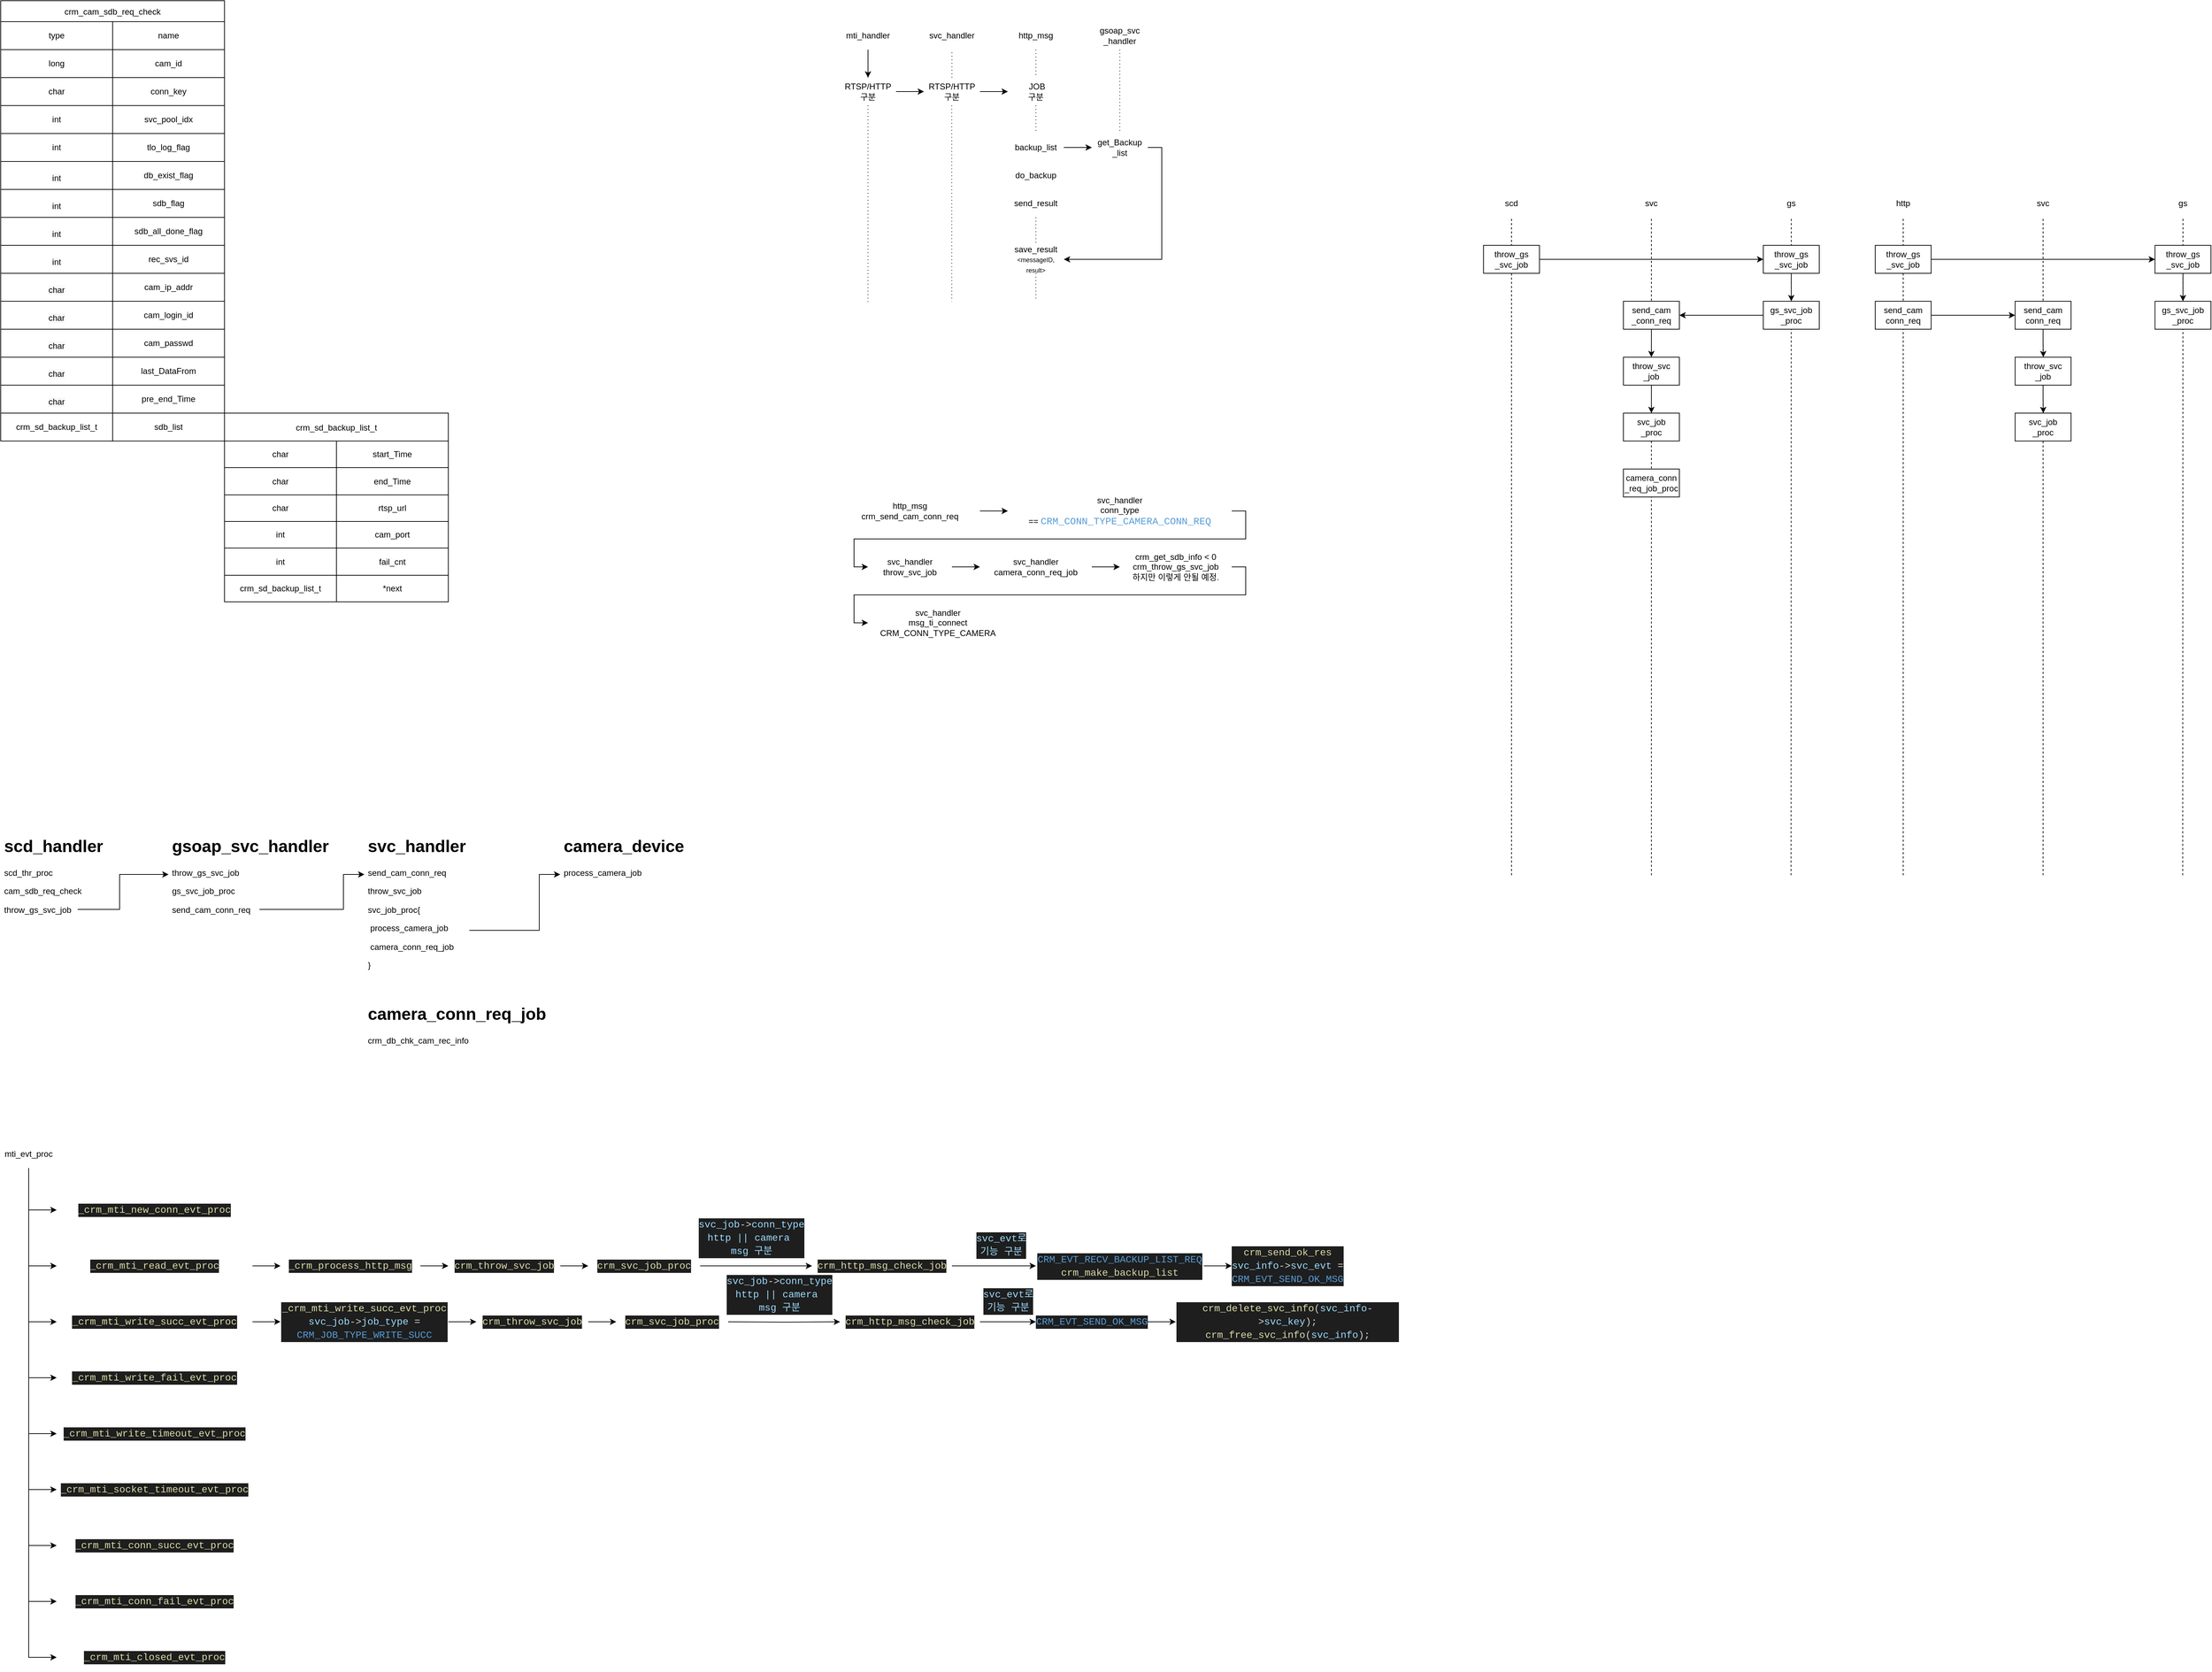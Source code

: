 <mxfile version="20.2.7" type="github">
  <diagram id="_P-Zi_dOzf9sflb4-BA2" name="페이지-1">
    <mxGraphModel dx="1278" dy="568" grid="1" gridSize="10" guides="1" tooltips="1" connect="1" arrows="1" fold="1" page="1" pageScale="1" pageWidth="1200" pageHeight="1600" math="0" shadow="0">
      <root>
        <mxCell id="0" />
        <mxCell id="1" parent="0" />
        <mxCell id="_jYX91c89LGHPGC9FFMB-1" value="" style="shape=table;startSize=0;container=1;collapsible=0;childLayout=tableLayout;" parent="1" vertex="1">
          <mxGeometry x="40" y="40" width="320" height="600" as="geometry" />
        </mxCell>
        <mxCell id="_jYX91c89LGHPGC9FFMB-2" value="" style="shape=tableRow;horizontal=0;startSize=0;swimlaneHead=0;swimlaneBody=0;top=0;left=0;bottom=0;right=0;collapsible=0;dropTarget=0;fillColor=none;points=[[0,0.5],[1,0.5]];portConstraint=eastwest;movable=0;resizable=0;rotatable=0;deletable=0;editable=0;connectable=0;" parent="_jYX91c89LGHPGC9FFMB-1" vertex="1">
          <mxGeometry width="320" height="40" as="geometry" />
        </mxCell>
        <mxCell id="_jYX91c89LGHPGC9FFMB-3" value="type" style="shape=partialRectangle;html=1;whiteSpace=wrap;connectable=0;overflow=hidden;fillColor=none;top=0;left=0;bottom=0;right=0;pointerEvents=1;" parent="_jYX91c89LGHPGC9FFMB-2" vertex="1">
          <mxGeometry width="160" height="40" as="geometry">
            <mxRectangle width="160" height="40" as="alternateBounds" />
          </mxGeometry>
        </mxCell>
        <mxCell id="_jYX91c89LGHPGC9FFMB-4" value="name" style="shape=partialRectangle;html=1;whiteSpace=wrap;connectable=0;overflow=hidden;fillColor=none;top=0;left=0;bottom=0;right=0;pointerEvents=1;" parent="_jYX91c89LGHPGC9FFMB-2" vertex="1">
          <mxGeometry x="160" width="160" height="40" as="geometry">
            <mxRectangle width="160" height="40" as="alternateBounds" />
          </mxGeometry>
        </mxCell>
        <mxCell id="_jYX91c89LGHPGC9FFMB-5" value="" style="shape=tableRow;horizontal=0;startSize=0;swimlaneHead=0;swimlaneBody=0;top=0;left=0;bottom=0;right=0;collapsible=0;dropTarget=0;fillColor=none;points=[[0,0.5],[1,0.5]];portConstraint=eastwest;" parent="_jYX91c89LGHPGC9FFMB-1" vertex="1">
          <mxGeometry y="40" width="320" height="40" as="geometry" />
        </mxCell>
        <mxCell id="_jYX91c89LGHPGC9FFMB-6" value="long&lt;br&gt;" style="shape=partialRectangle;html=1;whiteSpace=wrap;connectable=0;overflow=hidden;fillColor=none;top=0;left=0;bottom=0;right=0;pointerEvents=1;movable=0;resizable=0;rotatable=0;deletable=0;editable=0;" parent="_jYX91c89LGHPGC9FFMB-5" vertex="1">
          <mxGeometry width="160" height="40" as="geometry">
            <mxRectangle width="160" height="40" as="alternateBounds" />
          </mxGeometry>
        </mxCell>
        <mxCell id="_jYX91c89LGHPGC9FFMB-7" value="cam_id" style="shape=partialRectangle;html=1;whiteSpace=wrap;connectable=0;overflow=hidden;fillColor=none;top=0;left=0;bottom=0;right=0;pointerEvents=1;movable=0;resizable=0;rotatable=0;deletable=0;editable=0;" parent="_jYX91c89LGHPGC9FFMB-5" vertex="1">
          <mxGeometry x="160" width="160" height="40" as="geometry">
            <mxRectangle width="160" height="40" as="alternateBounds" />
          </mxGeometry>
        </mxCell>
        <mxCell id="_jYX91c89LGHPGC9FFMB-8" value="" style="shape=tableRow;horizontal=0;startSize=0;swimlaneHead=0;swimlaneBody=0;top=0;left=0;bottom=0;right=0;collapsible=0;dropTarget=0;fillColor=none;points=[[0,0.5],[1,0.5]];portConstraint=eastwest;" parent="_jYX91c89LGHPGC9FFMB-1" vertex="1">
          <mxGeometry y="80" width="320" height="40" as="geometry" />
        </mxCell>
        <mxCell id="_jYX91c89LGHPGC9FFMB-9" value="char" style="shape=partialRectangle;html=1;whiteSpace=wrap;connectable=0;overflow=hidden;fillColor=none;top=0;left=0;bottom=0;right=0;pointerEvents=1;movable=0;resizable=0;rotatable=0;deletable=0;editable=0;" parent="_jYX91c89LGHPGC9FFMB-8" vertex="1">
          <mxGeometry width="160" height="40" as="geometry">
            <mxRectangle width="160" height="40" as="alternateBounds" />
          </mxGeometry>
        </mxCell>
        <mxCell id="_jYX91c89LGHPGC9FFMB-10" value="conn_key" style="shape=partialRectangle;html=1;whiteSpace=wrap;connectable=0;overflow=hidden;fillColor=none;top=0;left=0;bottom=0;right=0;pointerEvents=1;movable=0;resizable=0;rotatable=0;deletable=0;editable=0;" parent="_jYX91c89LGHPGC9FFMB-8" vertex="1">
          <mxGeometry x="160" width="160" height="40" as="geometry">
            <mxRectangle width="160" height="40" as="alternateBounds" />
          </mxGeometry>
        </mxCell>
        <mxCell id="_jYX91c89LGHPGC9FFMB-11" value="" style="shape=tableRow;horizontal=0;startSize=0;swimlaneHead=0;swimlaneBody=0;top=0;left=0;bottom=0;right=0;collapsible=0;dropTarget=0;fillColor=none;points=[[0,0.5],[1,0.5]];portConstraint=eastwest;" parent="_jYX91c89LGHPGC9FFMB-1" vertex="1">
          <mxGeometry y="120" width="320" height="40" as="geometry" />
        </mxCell>
        <mxCell id="_jYX91c89LGHPGC9FFMB-12" value="int" style="shape=partialRectangle;html=1;whiteSpace=wrap;connectable=0;overflow=hidden;fillColor=none;top=0;left=0;bottom=0;right=0;pointerEvents=1;movable=0;resizable=0;rotatable=0;deletable=0;editable=0;" parent="_jYX91c89LGHPGC9FFMB-11" vertex="1">
          <mxGeometry width="160" height="40" as="geometry">
            <mxRectangle width="160" height="40" as="alternateBounds" />
          </mxGeometry>
        </mxCell>
        <mxCell id="_jYX91c89LGHPGC9FFMB-13" value="svc_pool_idx" style="shape=partialRectangle;html=1;whiteSpace=wrap;connectable=0;overflow=hidden;fillColor=none;top=0;left=0;bottom=0;right=0;pointerEvents=1;movable=0;resizable=0;rotatable=0;deletable=0;editable=0;" parent="_jYX91c89LGHPGC9FFMB-11" vertex="1">
          <mxGeometry x="160" width="160" height="40" as="geometry">
            <mxRectangle width="160" height="40" as="alternateBounds" />
          </mxGeometry>
        </mxCell>
        <mxCell id="_jYX91c89LGHPGC9FFMB-14" value="" style="shape=tableRow;horizontal=0;startSize=0;swimlaneHead=0;swimlaneBody=0;top=0;left=0;bottom=0;right=0;collapsible=0;dropTarget=0;fillColor=none;points=[[0,0.5],[1,0.5]];portConstraint=eastwest;" parent="_jYX91c89LGHPGC9FFMB-1" vertex="1">
          <mxGeometry y="160" width="320" height="40" as="geometry" />
        </mxCell>
        <mxCell id="_jYX91c89LGHPGC9FFMB-15" value="int" style="shape=partialRectangle;html=1;whiteSpace=wrap;connectable=0;overflow=hidden;fillColor=none;top=0;left=0;bottom=0;right=0;pointerEvents=1;movable=0;resizable=0;rotatable=0;deletable=0;editable=0;" parent="_jYX91c89LGHPGC9FFMB-14" vertex="1">
          <mxGeometry width="160" height="40" as="geometry">
            <mxRectangle width="160" height="40" as="alternateBounds" />
          </mxGeometry>
        </mxCell>
        <mxCell id="_jYX91c89LGHPGC9FFMB-16" value="tlo_log_flag" style="shape=partialRectangle;html=1;whiteSpace=wrap;connectable=0;overflow=hidden;fillColor=none;top=0;left=0;bottom=0;right=0;pointerEvents=1;movable=0;resizable=0;rotatable=0;deletable=0;editable=0;" parent="_jYX91c89LGHPGC9FFMB-14" vertex="1">
          <mxGeometry x="160" width="160" height="40" as="geometry">
            <mxRectangle width="160" height="40" as="alternateBounds" />
          </mxGeometry>
        </mxCell>
        <mxCell id="_jYX91c89LGHPGC9FFMB-17" value="" style="shape=tableRow;horizontal=0;startSize=0;swimlaneHead=0;swimlaneBody=0;top=0;left=0;bottom=0;right=0;collapsible=0;dropTarget=0;fillColor=none;points=[[0,0.5],[1,0.5]];portConstraint=eastwest;" parent="_jYX91c89LGHPGC9FFMB-1" vertex="1">
          <mxGeometry y="200" width="320" height="40" as="geometry" />
        </mxCell>
        <mxCell id="_jYX91c89LGHPGC9FFMB-18" value="&#xa;&lt;span style=&quot;color: rgb(0, 0, 0); font-family: Helvetica; font-size: 12px; font-style: normal; font-variant-ligatures: normal; font-variant-caps: normal; font-weight: 400; letter-spacing: normal; orphans: 2; text-align: center; text-indent: 0px; text-transform: none; widows: 2; word-spacing: 0px; -webkit-text-stroke-width: 0px; background-color: rgb(248, 249, 250); text-decoration-thickness: initial; text-decoration-style: initial; text-decoration-color: initial; float: none; display: inline !important;&quot;&gt;int&lt;/span&gt;&#xa;&#xa;" style="shape=partialRectangle;html=1;whiteSpace=wrap;connectable=0;overflow=hidden;fillColor=none;top=0;left=0;bottom=0;right=0;pointerEvents=1;movable=0;resizable=0;rotatable=0;deletable=0;editable=0;" parent="_jYX91c89LGHPGC9FFMB-17" vertex="1">
          <mxGeometry width="160" height="40" as="geometry">
            <mxRectangle width="160" height="40" as="alternateBounds" />
          </mxGeometry>
        </mxCell>
        <mxCell id="_jYX91c89LGHPGC9FFMB-19" value="db_exist_flag" style="shape=partialRectangle;html=1;whiteSpace=wrap;connectable=0;overflow=hidden;fillColor=none;top=0;left=0;bottom=0;right=0;pointerEvents=1;movable=0;resizable=0;rotatable=0;deletable=0;editable=0;" parent="_jYX91c89LGHPGC9FFMB-17" vertex="1">
          <mxGeometry x="160" width="160" height="40" as="geometry">
            <mxRectangle width="160" height="40" as="alternateBounds" />
          </mxGeometry>
        </mxCell>
        <mxCell id="_jYX91c89LGHPGC9FFMB-20" value="" style="shape=tableRow;horizontal=0;startSize=0;swimlaneHead=0;swimlaneBody=0;top=0;left=0;bottom=0;right=0;collapsible=0;dropTarget=0;fillColor=none;points=[[0,0.5],[1,0.5]];portConstraint=eastwest;" parent="_jYX91c89LGHPGC9FFMB-1" vertex="1">
          <mxGeometry y="240" width="320" height="40" as="geometry" />
        </mxCell>
        <mxCell id="_jYX91c89LGHPGC9FFMB-21" value="&#xa;&lt;span style=&quot;color: rgb(0, 0, 0); font-family: Helvetica; font-size: 12px; font-style: normal; font-variant-ligatures: normal; font-variant-caps: normal; font-weight: 400; letter-spacing: normal; orphans: 2; text-align: center; text-indent: 0px; text-transform: none; widows: 2; word-spacing: 0px; -webkit-text-stroke-width: 0px; background-color: rgb(248, 249, 250); text-decoration-thickness: initial; text-decoration-style: initial; text-decoration-color: initial; float: none; display: inline !important;&quot;&gt;int&lt;/span&gt;&#xa;&#xa;" style="shape=partialRectangle;html=1;whiteSpace=wrap;connectable=0;overflow=hidden;fillColor=none;top=0;left=0;bottom=0;right=0;pointerEvents=1;movable=0;resizable=0;rotatable=0;deletable=0;editable=0;" parent="_jYX91c89LGHPGC9FFMB-20" vertex="1">
          <mxGeometry width="160" height="40" as="geometry">
            <mxRectangle width="160" height="40" as="alternateBounds" />
          </mxGeometry>
        </mxCell>
        <mxCell id="_jYX91c89LGHPGC9FFMB-22" value="sdb_flag" style="shape=partialRectangle;html=1;whiteSpace=wrap;connectable=0;overflow=hidden;fillColor=none;top=0;left=0;bottom=0;right=0;pointerEvents=1;movable=0;resizable=0;rotatable=0;deletable=0;editable=0;" parent="_jYX91c89LGHPGC9FFMB-20" vertex="1">
          <mxGeometry x="160" width="160" height="40" as="geometry">
            <mxRectangle width="160" height="40" as="alternateBounds" />
          </mxGeometry>
        </mxCell>
        <mxCell id="_jYX91c89LGHPGC9FFMB-23" value="" style="shape=tableRow;horizontal=0;startSize=0;swimlaneHead=0;swimlaneBody=0;top=0;left=0;bottom=0;right=0;collapsible=0;dropTarget=0;fillColor=none;points=[[0,0.5],[1,0.5]];portConstraint=eastwest;" parent="_jYX91c89LGHPGC9FFMB-1" vertex="1">
          <mxGeometry y="280" width="320" height="40" as="geometry" />
        </mxCell>
        <mxCell id="_jYX91c89LGHPGC9FFMB-24" value="&#xa;&lt;span style=&quot;color: rgb(0, 0, 0); font-family: Helvetica; font-size: 12px; font-style: normal; font-variant-ligatures: normal; font-variant-caps: normal; font-weight: 400; letter-spacing: normal; orphans: 2; text-align: center; text-indent: 0px; text-transform: none; widows: 2; word-spacing: 0px; -webkit-text-stroke-width: 0px; background-color: rgb(248, 249, 250); text-decoration-thickness: initial; text-decoration-style: initial; text-decoration-color: initial; float: none; display: inline !important;&quot;&gt;int&lt;/span&gt;&#xa;&#xa;" style="shape=partialRectangle;html=1;whiteSpace=wrap;connectable=0;overflow=hidden;fillColor=none;top=0;left=0;bottom=0;right=0;pointerEvents=1;movable=0;resizable=0;rotatable=0;deletable=0;editable=0;" parent="_jYX91c89LGHPGC9FFMB-23" vertex="1">
          <mxGeometry width="160" height="40" as="geometry">
            <mxRectangle width="160" height="40" as="alternateBounds" />
          </mxGeometry>
        </mxCell>
        <mxCell id="_jYX91c89LGHPGC9FFMB-25" value="sdb_all_done_flag" style="shape=partialRectangle;html=1;whiteSpace=wrap;connectable=0;overflow=hidden;fillColor=none;top=0;left=0;bottom=0;right=0;pointerEvents=1;movable=0;resizable=0;rotatable=0;deletable=0;editable=0;" parent="_jYX91c89LGHPGC9FFMB-23" vertex="1">
          <mxGeometry x="160" width="160" height="40" as="geometry">
            <mxRectangle width="160" height="40" as="alternateBounds" />
          </mxGeometry>
        </mxCell>
        <mxCell id="_jYX91c89LGHPGC9FFMB-26" value="" style="shape=tableRow;horizontal=0;startSize=0;swimlaneHead=0;swimlaneBody=0;top=0;left=0;bottom=0;right=0;collapsible=0;dropTarget=0;fillColor=none;points=[[0,0.5],[1,0.5]];portConstraint=eastwest;" parent="_jYX91c89LGHPGC9FFMB-1" vertex="1">
          <mxGeometry y="320" width="320" height="40" as="geometry" />
        </mxCell>
        <mxCell id="_jYX91c89LGHPGC9FFMB-27" value="&#xa;&lt;span style=&quot;color: rgb(0, 0, 0); font-family: Helvetica; font-size: 12px; font-style: normal; font-variant-ligatures: normal; font-variant-caps: normal; font-weight: 400; letter-spacing: normal; orphans: 2; text-align: center; text-indent: 0px; text-transform: none; widows: 2; word-spacing: 0px; -webkit-text-stroke-width: 0px; background-color: rgb(248, 249, 250); text-decoration-thickness: initial; text-decoration-style: initial; text-decoration-color: initial; float: none; display: inline !important;&quot;&gt;int&lt;/span&gt;&#xa;&#xa;" style="shape=partialRectangle;html=1;whiteSpace=wrap;connectable=0;overflow=hidden;fillColor=none;top=0;left=0;bottom=0;right=0;pointerEvents=1;movable=0;resizable=0;rotatable=0;deletable=0;editable=0;" parent="_jYX91c89LGHPGC9FFMB-26" vertex="1">
          <mxGeometry width="160" height="40" as="geometry">
            <mxRectangle width="160" height="40" as="alternateBounds" />
          </mxGeometry>
        </mxCell>
        <mxCell id="_jYX91c89LGHPGC9FFMB-28" value="rec_svs_id" style="shape=partialRectangle;html=1;whiteSpace=wrap;connectable=0;overflow=hidden;fillColor=none;top=0;left=0;bottom=0;right=0;pointerEvents=1;movable=0;resizable=0;rotatable=0;deletable=0;editable=0;" parent="_jYX91c89LGHPGC9FFMB-26" vertex="1">
          <mxGeometry x="160" width="160" height="40" as="geometry">
            <mxRectangle width="160" height="40" as="alternateBounds" />
          </mxGeometry>
        </mxCell>
        <mxCell id="_jYX91c89LGHPGC9FFMB-29" value="" style="shape=tableRow;horizontal=0;startSize=0;swimlaneHead=0;swimlaneBody=0;top=0;left=0;bottom=0;right=0;collapsible=0;dropTarget=0;fillColor=none;points=[[0,0.5],[1,0.5]];portConstraint=eastwest;" parent="_jYX91c89LGHPGC9FFMB-1" vertex="1">
          <mxGeometry y="360" width="320" height="40" as="geometry" />
        </mxCell>
        <mxCell id="_jYX91c89LGHPGC9FFMB-30" value="&#xa;&lt;span style=&quot;color: rgb(0, 0, 0); font-family: Helvetica; font-size: 12px; font-style: normal; font-variant-ligatures: normal; font-variant-caps: normal; font-weight: 400; letter-spacing: normal; orphans: 2; text-align: center; text-indent: 0px; text-transform: none; widows: 2; word-spacing: 0px; -webkit-text-stroke-width: 0px; background-color: rgb(248, 249, 250); text-decoration-thickness: initial; text-decoration-style: initial; text-decoration-color: initial; float: none; display: inline !important;&quot;&gt;char&lt;/span&gt;&#xa;&#xa;" style="shape=partialRectangle;html=1;whiteSpace=wrap;connectable=0;overflow=hidden;fillColor=none;top=0;left=0;bottom=0;right=0;pointerEvents=1;movable=0;resizable=0;rotatable=0;deletable=0;editable=0;" parent="_jYX91c89LGHPGC9FFMB-29" vertex="1">
          <mxGeometry width="160" height="40" as="geometry">
            <mxRectangle width="160" height="40" as="alternateBounds" />
          </mxGeometry>
        </mxCell>
        <mxCell id="_jYX91c89LGHPGC9FFMB-31" value="cam_ip_addr" style="shape=partialRectangle;html=1;whiteSpace=wrap;connectable=0;overflow=hidden;fillColor=none;top=0;left=0;bottom=0;right=0;pointerEvents=1;movable=0;resizable=0;rotatable=0;deletable=0;editable=0;" parent="_jYX91c89LGHPGC9FFMB-29" vertex="1">
          <mxGeometry x="160" width="160" height="40" as="geometry">
            <mxRectangle width="160" height="40" as="alternateBounds" />
          </mxGeometry>
        </mxCell>
        <mxCell id="_jYX91c89LGHPGC9FFMB-32" value="" style="shape=tableRow;horizontal=0;startSize=0;swimlaneHead=0;swimlaneBody=0;top=0;left=0;bottom=0;right=0;collapsible=0;dropTarget=0;fillColor=none;points=[[0,0.5],[1,0.5]];portConstraint=eastwest;" parent="_jYX91c89LGHPGC9FFMB-1" vertex="1">
          <mxGeometry y="400" width="320" height="40" as="geometry" />
        </mxCell>
        <mxCell id="_jYX91c89LGHPGC9FFMB-33" value="&#xa;&lt;span style=&quot;color: rgb(0, 0, 0); font-family: Helvetica; font-size: 12px; font-style: normal; font-variant-ligatures: normal; font-variant-caps: normal; font-weight: 400; letter-spacing: normal; orphans: 2; text-align: center; text-indent: 0px; text-transform: none; widows: 2; word-spacing: 0px; -webkit-text-stroke-width: 0px; background-color: rgb(248, 249, 250); text-decoration-thickness: initial; text-decoration-style: initial; text-decoration-color: initial; float: none; display: inline !important;&quot;&gt;char&lt;/span&gt;&#xa;&#xa;" style="shape=partialRectangle;html=1;whiteSpace=wrap;connectable=0;overflow=hidden;fillColor=none;top=0;left=0;bottom=0;right=0;pointerEvents=1;movable=0;resizable=0;rotatable=0;deletable=0;editable=0;" parent="_jYX91c89LGHPGC9FFMB-32" vertex="1">
          <mxGeometry width="160" height="40" as="geometry">
            <mxRectangle width="160" height="40" as="alternateBounds" />
          </mxGeometry>
        </mxCell>
        <mxCell id="_jYX91c89LGHPGC9FFMB-34" value="cam_login_id" style="shape=partialRectangle;html=1;whiteSpace=wrap;connectable=0;overflow=hidden;fillColor=none;top=0;left=0;bottom=0;right=0;pointerEvents=1;movable=0;resizable=0;rotatable=0;deletable=0;editable=0;" parent="_jYX91c89LGHPGC9FFMB-32" vertex="1">
          <mxGeometry x="160" width="160" height="40" as="geometry">
            <mxRectangle width="160" height="40" as="alternateBounds" />
          </mxGeometry>
        </mxCell>
        <mxCell id="_jYX91c89LGHPGC9FFMB-35" value="" style="shape=tableRow;horizontal=0;startSize=0;swimlaneHead=0;swimlaneBody=0;top=0;left=0;bottom=0;right=0;collapsible=0;dropTarget=0;fillColor=none;points=[[0,0.5],[1,0.5]];portConstraint=eastwest;" parent="_jYX91c89LGHPGC9FFMB-1" vertex="1">
          <mxGeometry y="440" width="320" height="40" as="geometry" />
        </mxCell>
        <mxCell id="_jYX91c89LGHPGC9FFMB-36" value="&#xa;&lt;span style=&quot;color: rgb(0, 0, 0); font-family: Helvetica; font-size: 12px; font-style: normal; font-variant-ligatures: normal; font-variant-caps: normal; font-weight: 400; letter-spacing: normal; orphans: 2; text-align: center; text-indent: 0px; text-transform: none; widows: 2; word-spacing: 0px; -webkit-text-stroke-width: 0px; background-color: rgb(248, 249, 250); text-decoration-thickness: initial; text-decoration-style: initial; text-decoration-color: initial; float: none; display: inline !important;&quot;&gt;char&lt;/span&gt;&#xa;&#xa;" style="shape=partialRectangle;html=1;whiteSpace=wrap;connectable=0;overflow=hidden;fillColor=none;top=0;left=0;bottom=0;right=0;pointerEvents=1;movable=0;resizable=0;rotatable=0;deletable=0;editable=0;" parent="_jYX91c89LGHPGC9FFMB-35" vertex="1">
          <mxGeometry width="160" height="40" as="geometry">
            <mxRectangle width="160" height="40" as="alternateBounds" />
          </mxGeometry>
        </mxCell>
        <mxCell id="_jYX91c89LGHPGC9FFMB-37" value="cam_passwd" style="shape=partialRectangle;html=1;whiteSpace=wrap;connectable=0;overflow=hidden;fillColor=none;top=0;left=0;bottom=0;right=0;pointerEvents=1;movable=0;resizable=0;rotatable=0;deletable=0;editable=0;" parent="_jYX91c89LGHPGC9FFMB-35" vertex="1">
          <mxGeometry x="160" width="160" height="40" as="geometry">
            <mxRectangle width="160" height="40" as="alternateBounds" />
          </mxGeometry>
        </mxCell>
        <mxCell id="_jYX91c89LGHPGC9FFMB-38" value="" style="shape=tableRow;horizontal=0;startSize=0;swimlaneHead=0;swimlaneBody=0;top=0;left=0;bottom=0;right=0;collapsible=0;dropTarget=0;fillColor=none;points=[[0,0.5],[1,0.5]];portConstraint=eastwest;" parent="_jYX91c89LGHPGC9FFMB-1" vertex="1">
          <mxGeometry y="480" width="320" height="40" as="geometry" />
        </mxCell>
        <mxCell id="_jYX91c89LGHPGC9FFMB-39" value="&#xa;&lt;span style=&quot;color: rgb(0, 0, 0); font-family: Helvetica; font-size: 12px; font-style: normal; font-variant-ligatures: normal; font-variant-caps: normal; font-weight: 400; letter-spacing: normal; orphans: 2; text-align: center; text-indent: 0px; text-transform: none; widows: 2; word-spacing: 0px; -webkit-text-stroke-width: 0px; background-color: rgb(248, 249, 250); text-decoration-thickness: initial; text-decoration-style: initial; text-decoration-color: initial; float: none; display: inline !important;&quot;&gt;char&lt;/span&gt;&#xa;&#xa;" style="shape=partialRectangle;html=1;whiteSpace=wrap;connectable=0;overflow=hidden;fillColor=none;top=0;left=0;bottom=0;right=0;pointerEvents=1;movable=0;resizable=0;rotatable=0;deletable=0;editable=0;" parent="_jYX91c89LGHPGC9FFMB-38" vertex="1">
          <mxGeometry width="160" height="40" as="geometry">
            <mxRectangle width="160" height="40" as="alternateBounds" />
          </mxGeometry>
        </mxCell>
        <mxCell id="_jYX91c89LGHPGC9FFMB-40" value="last_DataFrom" style="shape=partialRectangle;html=1;whiteSpace=wrap;connectable=0;overflow=hidden;fillColor=none;top=0;left=0;bottom=0;right=0;pointerEvents=1;movable=0;resizable=0;rotatable=0;deletable=0;editable=0;" parent="_jYX91c89LGHPGC9FFMB-38" vertex="1">
          <mxGeometry x="160" width="160" height="40" as="geometry">
            <mxRectangle width="160" height="40" as="alternateBounds" />
          </mxGeometry>
        </mxCell>
        <mxCell id="_jYX91c89LGHPGC9FFMB-41" value="" style="shape=tableRow;horizontal=0;startSize=0;swimlaneHead=0;swimlaneBody=0;top=0;left=0;bottom=0;right=0;collapsible=0;dropTarget=0;fillColor=none;points=[[0,0.5],[1,0.5]];portConstraint=eastwest;" parent="_jYX91c89LGHPGC9FFMB-1" vertex="1">
          <mxGeometry y="520" width="320" height="40" as="geometry" />
        </mxCell>
        <mxCell id="_jYX91c89LGHPGC9FFMB-42" value="&#xa;&lt;span style=&quot;color: rgb(0, 0, 0); font-family: Helvetica; font-size: 12px; font-style: normal; font-variant-ligatures: normal; font-variant-caps: normal; font-weight: 400; letter-spacing: normal; orphans: 2; text-align: center; text-indent: 0px; text-transform: none; widows: 2; word-spacing: 0px; -webkit-text-stroke-width: 0px; background-color: rgb(248, 249, 250); text-decoration-thickness: initial; text-decoration-style: initial; text-decoration-color: initial; float: none; display: inline !important;&quot;&gt;char&lt;/span&gt;&#xa;&#xa;" style="shape=partialRectangle;html=1;whiteSpace=wrap;connectable=0;overflow=hidden;fillColor=none;top=0;left=0;bottom=0;right=0;pointerEvents=1;movable=0;resizable=0;rotatable=0;deletable=0;editable=0;" parent="_jYX91c89LGHPGC9FFMB-41" vertex="1">
          <mxGeometry width="160" height="40" as="geometry">
            <mxRectangle width="160" height="40" as="alternateBounds" />
          </mxGeometry>
        </mxCell>
        <mxCell id="_jYX91c89LGHPGC9FFMB-43" value="pre_end_Time" style="shape=partialRectangle;html=1;whiteSpace=wrap;connectable=0;overflow=hidden;fillColor=none;top=0;left=0;bottom=0;right=0;pointerEvents=1;movable=0;resizable=0;rotatable=0;deletable=0;editable=0;" parent="_jYX91c89LGHPGC9FFMB-41" vertex="1">
          <mxGeometry x="160" width="160" height="40" as="geometry">
            <mxRectangle width="160" height="40" as="alternateBounds" />
          </mxGeometry>
        </mxCell>
        <mxCell id="_jYX91c89LGHPGC9FFMB-46" style="shape=tableRow;horizontal=0;startSize=0;swimlaneHead=0;swimlaneBody=0;top=0;left=0;bottom=0;right=0;collapsible=0;dropTarget=0;fillColor=none;points=[[0,0.5],[1,0.5]];portConstraint=eastwest;" parent="_jYX91c89LGHPGC9FFMB-1" vertex="1">
          <mxGeometry y="560" width="320" height="40" as="geometry" />
        </mxCell>
        <mxCell id="_jYX91c89LGHPGC9FFMB-47" value="crm_sd_backup_list_t" style="shape=partialRectangle;html=1;whiteSpace=wrap;connectable=0;overflow=hidden;fillColor=none;top=0;left=0;bottom=0;right=0;pointerEvents=1;movable=0;resizable=0;rotatable=0;deletable=0;editable=0;" parent="_jYX91c89LGHPGC9FFMB-46" vertex="1">
          <mxGeometry width="160" height="40" as="geometry">
            <mxRectangle width="160" height="40" as="alternateBounds" />
          </mxGeometry>
        </mxCell>
        <mxCell id="_jYX91c89LGHPGC9FFMB-48" value="sdb_list" style="shape=partialRectangle;html=1;whiteSpace=wrap;connectable=0;overflow=hidden;fillColor=none;top=0;left=0;bottom=0;right=0;pointerEvents=1;movable=0;resizable=0;rotatable=0;deletable=0;editable=0;" parent="_jYX91c89LGHPGC9FFMB-46" vertex="1">
          <mxGeometry x="160" width="160" height="40" as="geometry">
            <mxRectangle width="160" height="40" as="alternateBounds" />
          </mxGeometry>
        </mxCell>
        <mxCell id="_jYX91c89LGHPGC9FFMB-49" value="crm_sd_backup_list_t" style="shape=table;startSize=40;container=1;collapsible=0;childLayout=tableLayout;" parent="1" vertex="1">
          <mxGeometry x="360" y="600" width="320" height="270" as="geometry" />
        </mxCell>
        <mxCell id="_jYX91c89LGHPGC9FFMB-50" value="" style="shape=tableRow;horizontal=0;startSize=0;swimlaneHead=0;swimlaneBody=0;top=0;left=0;bottom=0;right=0;collapsible=0;dropTarget=0;fillColor=none;points=[[0,0.5],[1,0.5]];portConstraint=eastwest;" parent="_jYX91c89LGHPGC9FFMB-49" vertex="1">
          <mxGeometry y="40" width="320" height="38" as="geometry" />
        </mxCell>
        <mxCell id="_jYX91c89LGHPGC9FFMB-51" value="char" style="shape=partialRectangle;html=1;whiteSpace=wrap;connectable=0;overflow=hidden;fillColor=none;top=0;left=0;bottom=0;right=0;pointerEvents=1;" parent="_jYX91c89LGHPGC9FFMB-50" vertex="1">
          <mxGeometry width="160" height="38" as="geometry">
            <mxRectangle width="160" height="38" as="alternateBounds" />
          </mxGeometry>
        </mxCell>
        <mxCell id="_jYX91c89LGHPGC9FFMB-52" value="start_Time" style="shape=partialRectangle;html=1;whiteSpace=wrap;connectable=0;overflow=hidden;fillColor=none;top=0;left=0;bottom=0;right=0;pointerEvents=1;" parent="_jYX91c89LGHPGC9FFMB-50" vertex="1">
          <mxGeometry x="160" width="160" height="38" as="geometry">
            <mxRectangle width="160" height="38" as="alternateBounds" />
          </mxGeometry>
        </mxCell>
        <mxCell id="_jYX91c89LGHPGC9FFMB-53" value="" style="shape=tableRow;horizontal=0;startSize=0;swimlaneHead=0;swimlaneBody=0;top=0;left=0;bottom=0;right=0;collapsible=0;dropTarget=0;fillColor=none;points=[[0,0.5],[1,0.5]];portConstraint=eastwest;" parent="_jYX91c89LGHPGC9FFMB-49" vertex="1">
          <mxGeometry y="78" width="320" height="39" as="geometry" />
        </mxCell>
        <mxCell id="_jYX91c89LGHPGC9FFMB-54" value="char" style="shape=partialRectangle;html=1;whiteSpace=wrap;connectable=0;overflow=hidden;fillColor=none;top=0;left=0;bottom=0;right=0;pointerEvents=1;" parent="_jYX91c89LGHPGC9FFMB-53" vertex="1">
          <mxGeometry width="160" height="39" as="geometry">
            <mxRectangle width="160" height="39" as="alternateBounds" />
          </mxGeometry>
        </mxCell>
        <mxCell id="_jYX91c89LGHPGC9FFMB-55" value="end_Time" style="shape=partialRectangle;html=1;whiteSpace=wrap;connectable=0;overflow=hidden;fillColor=none;top=0;left=0;bottom=0;right=0;pointerEvents=1;" parent="_jYX91c89LGHPGC9FFMB-53" vertex="1">
          <mxGeometry x="160" width="160" height="39" as="geometry">
            <mxRectangle width="160" height="39" as="alternateBounds" />
          </mxGeometry>
        </mxCell>
        <mxCell id="_jYX91c89LGHPGC9FFMB-56" value="" style="shape=tableRow;horizontal=0;startSize=0;swimlaneHead=0;swimlaneBody=0;top=0;left=0;bottom=0;right=0;collapsible=0;dropTarget=0;fillColor=none;points=[[0,0.5],[1,0.5]];portConstraint=eastwest;" parent="_jYX91c89LGHPGC9FFMB-49" vertex="1">
          <mxGeometry y="117" width="320" height="38" as="geometry" />
        </mxCell>
        <mxCell id="_jYX91c89LGHPGC9FFMB-57" value="char" style="shape=partialRectangle;html=1;whiteSpace=wrap;connectable=0;overflow=hidden;fillColor=none;top=0;left=0;bottom=0;right=0;pointerEvents=1;" parent="_jYX91c89LGHPGC9FFMB-56" vertex="1">
          <mxGeometry width="160" height="38" as="geometry">
            <mxRectangle width="160" height="38" as="alternateBounds" />
          </mxGeometry>
        </mxCell>
        <mxCell id="_jYX91c89LGHPGC9FFMB-58" value="rtsp_url" style="shape=partialRectangle;html=1;whiteSpace=wrap;connectable=0;overflow=hidden;fillColor=none;top=0;left=0;bottom=0;right=0;pointerEvents=1;" parent="_jYX91c89LGHPGC9FFMB-56" vertex="1">
          <mxGeometry x="160" width="160" height="38" as="geometry">
            <mxRectangle width="160" height="38" as="alternateBounds" />
          </mxGeometry>
        </mxCell>
        <mxCell id="_jYX91c89LGHPGC9FFMB-59" value="" style="shape=tableRow;horizontal=0;startSize=0;swimlaneHead=0;swimlaneBody=0;top=0;left=0;bottom=0;right=0;collapsible=0;dropTarget=0;fillColor=none;points=[[0,0.5],[1,0.5]];portConstraint=eastwest;" parent="_jYX91c89LGHPGC9FFMB-49" vertex="1">
          <mxGeometry y="155" width="320" height="38" as="geometry" />
        </mxCell>
        <mxCell id="_jYX91c89LGHPGC9FFMB-60" value="int" style="shape=partialRectangle;html=1;whiteSpace=wrap;connectable=0;overflow=hidden;fillColor=none;top=0;left=0;bottom=0;right=0;pointerEvents=1;" parent="_jYX91c89LGHPGC9FFMB-59" vertex="1">
          <mxGeometry width="160" height="38" as="geometry">
            <mxRectangle width="160" height="38" as="alternateBounds" />
          </mxGeometry>
        </mxCell>
        <mxCell id="_jYX91c89LGHPGC9FFMB-61" value="cam_port" style="shape=partialRectangle;html=1;whiteSpace=wrap;connectable=0;overflow=hidden;fillColor=none;top=0;left=0;bottom=0;right=0;pointerEvents=1;" parent="_jYX91c89LGHPGC9FFMB-59" vertex="1">
          <mxGeometry x="160" width="160" height="38" as="geometry">
            <mxRectangle width="160" height="38" as="alternateBounds" />
          </mxGeometry>
        </mxCell>
        <mxCell id="_jYX91c89LGHPGC9FFMB-62" value="" style="shape=tableRow;horizontal=0;startSize=0;swimlaneHead=0;swimlaneBody=0;top=0;left=0;bottom=0;right=0;collapsible=0;dropTarget=0;fillColor=none;points=[[0,0.5],[1,0.5]];portConstraint=eastwest;" parent="_jYX91c89LGHPGC9FFMB-49" vertex="1">
          <mxGeometry y="193" width="320" height="39" as="geometry" />
        </mxCell>
        <mxCell id="_jYX91c89LGHPGC9FFMB-63" value="int" style="shape=partialRectangle;html=1;whiteSpace=wrap;connectable=0;overflow=hidden;fillColor=none;top=0;left=0;bottom=0;right=0;pointerEvents=1;" parent="_jYX91c89LGHPGC9FFMB-62" vertex="1">
          <mxGeometry width="160" height="39" as="geometry">
            <mxRectangle width="160" height="39" as="alternateBounds" />
          </mxGeometry>
        </mxCell>
        <mxCell id="_jYX91c89LGHPGC9FFMB-64" value="fail_cnt" style="shape=partialRectangle;html=1;whiteSpace=wrap;connectable=0;overflow=hidden;fillColor=none;top=0;left=0;bottom=0;right=0;pointerEvents=1;" parent="_jYX91c89LGHPGC9FFMB-62" vertex="1">
          <mxGeometry x="160" width="160" height="39" as="geometry">
            <mxRectangle width="160" height="39" as="alternateBounds" />
          </mxGeometry>
        </mxCell>
        <mxCell id="_jYX91c89LGHPGC9FFMB-65" value="" style="shape=tableRow;horizontal=0;startSize=0;swimlaneHead=0;swimlaneBody=0;top=0;left=0;bottom=0;right=0;collapsible=0;dropTarget=0;fillColor=none;points=[[0,0.5],[1,0.5]];portConstraint=eastwest;" parent="_jYX91c89LGHPGC9FFMB-49" vertex="1">
          <mxGeometry y="232" width="320" height="38" as="geometry" />
        </mxCell>
        <mxCell id="_jYX91c89LGHPGC9FFMB-66" value="crm_sd_backup_list_t" style="shape=partialRectangle;html=1;whiteSpace=wrap;connectable=0;overflow=hidden;fillColor=none;top=0;left=0;bottom=0;right=0;pointerEvents=1;" parent="_jYX91c89LGHPGC9FFMB-65" vertex="1">
          <mxGeometry width="160" height="38" as="geometry">
            <mxRectangle width="160" height="38" as="alternateBounds" />
          </mxGeometry>
        </mxCell>
        <mxCell id="_jYX91c89LGHPGC9FFMB-67" value="*next" style="shape=partialRectangle;html=1;whiteSpace=wrap;connectable=0;overflow=hidden;fillColor=none;top=0;left=0;bottom=0;right=0;pointerEvents=1;" parent="_jYX91c89LGHPGC9FFMB-65" vertex="1">
          <mxGeometry x="160" width="160" height="38" as="geometry">
            <mxRectangle width="160" height="38" as="alternateBounds" />
          </mxGeometry>
        </mxCell>
        <mxCell id="_jYX91c89LGHPGC9FFMB-114" value="crm_cam_sdb_req_check" style="shape=table;startSize=30;container=1;collapsible=0;childLayout=tableLayout;" parent="1" vertex="1">
          <mxGeometry x="40" y="10" width="320" height="550" as="geometry" />
        </mxCell>
        <mxCell id="_jYX91c89LGHPGC9FFMB-115" value="" style="shape=tableRow;horizontal=0;startSize=0;swimlaneHead=0;swimlaneBody=0;top=0;left=0;bottom=0;right=0;collapsible=0;dropTarget=0;fillColor=none;points=[[0,0.5],[1,0.5]];portConstraint=eastwest;" parent="_jYX91c89LGHPGC9FFMB-114" vertex="1">
          <mxGeometry y="30" width="320" height="40" as="geometry" />
        </mxCell>
        <mxCell id="_jYX91c89LGHPGC9FFMB-116" value="" style="shape=partialRectangle;html=1;whiteSpace=wrap;connectable=0;overflow=hidden;fillColor=none;top=0;left=0;bottom=0;right=0;pointerEvents=1;" parent="_jYX91c89LGHPGC9FFMB-115" vertex="1">
          <mxGeometry width="160" height="40" as="geometry">
            <mxRectangle width="160" height="40" as="alternateBounds" />
          </mxGeometry>
        </mxCell>
        <mxCell id="_jYX91c89LGHPGC9FFMB-117" value="" style="shape=partialRectangle;html=1;whiteSpace=wrap;connectable=0;overflow=hidden;fillColor=none;top=0;left=0;bottom=0;right=0;pointerEvents=1;" parent="_jYX91c89LGHPGC9FFMB-115" vertex="1">
          <mxGeometry x="160" width="160" height="40" as="geometry">
            <mxRectangle width="160" height="40" as="alternateBounds" />
          </mxGeometry>
        </mxCell>
        <mxCell id="_jYX91c89LGHPGC9FFMB-118" value="" style="shape=tableRow;horizontal=0;startSize=0;swimlaneHead=0;swimlaneBody=0;top=0;left=0;bottom=0;right=0;collapsible=0;dropTarget=0;fillColor=none;points=[[0,0.5],[1,0.5]];portConstraint=eastwest;" parent="_jYX91c89LGHPGC9FFMB-114" vertex="1">
          <mxGeometry y="70" width="320" height="40" as="geometry" />
        </mxCell>
        <mxCell id="_jYX91c89LGHPGC9FFMB-119" value="" style="shape=partialRectangle;html=1;whiteSpace=wrap;connectable=0;overflow=hidden;fillColor=none;top=0;left=0;bottom=0;right=0;pointerEvents=1;" parent="_jYX91c89LGHPGC9FFMB-118" vertex="1">
          <mxGeometry width="160" height="40" as="geometry">
            <mxRectangle width="160" height="40" as="alternateBounds" />
          </mxGeometry>
        </mxCell>
        <mxCell id="_jYX91c89LGHPGC9FFMB-120" value="" style="shape=partialRectangle;html=1;whiteSpace=wrap;connectable=0;overflow=hidden;fillColor=none;top=0;left=0;bottom=0;right=0;pointerEvents=1;" parent="_jYX91c89LGHPGC9FFMB-118" vertex="1">
          <mxGeometry x="160" width="160" height="40" as="geometry">
            <mxRectangle width="160" height="40" as="alternateBounds" />
          </mxGeometry>
        </mxCell>
        <mxCell id="_jYX91c89LGHPGC9FFMB-121" value="" style="shape=tableRow;horizontal=0;startSize=0;swimlaneHead=0;swimlaneBody=0;top=0;left=0;bottom=0;right=0;collapsible=0;dropTarget=0;fillColor=none;points=[[0,0.5],[1,0.5]];portConstraint=eastwest;" parent="_jYX91c89LGHPGC9FFMB-114" vertex="1">
          <mxGeometry y="110" width="320" height="40" as="geometry" />
        </mxCell>
        <mxCell id="_jYX91c89LGHPGC9FFMB-122" value="" style="shape=partialRectangle;html=1;whiteSpace=wrap;connectable=0;overflow=hidden;fillColor=none;top=0;left=0;bottom=0;right=0;pointerEvents=1;" parent="_jYX91c89LGHPGC9FFMB-121" vertex="1">
          <mxGeometry width="160" height="40" as="geometry">
            <mxRectangle width="160" height="40" as="alternateBounds" />
          </mxGeometry>
        </mxCell>
        <mxCell id="_jYX91c89LGHPGC9FFMB-123" value="" style="shape=partialRectangle;html=1;whiteSpace=wrap;connectable=0;overflow=hidden;fillColor=none;top=0;left=0;bottom=0;right=0;pointerEvents=1;" parent="_jYX91c89LGHPGC9FFMB-121" vertex="1">
          <mxGeometry x="160" width="160" height="40" as="geometry">
            <mxRectangle width="160" height="40" as="alternateBounds" />
          </mxGeometry>
        </mxCell>
        <mxCell id="_jYX91c89LGHPGC9FFMB-124" value="" style="shape=tableRow;horizontal=0;startSize=0;swimlaneHead=0;swimlaneBody=0;top=0;left=0;bottom=0;right=0;collapsible=0;dropTarget=0;fillColor=none;points=[[0,0.5],[1,0.5]];portConstraint=eastwest;" parent="_jYX91c89LGHPGC9FFMB-114" vertex="1">
          <mxGeometry y="150" width="320" height="40" as="geometry" />
        </mxCell>
        <mxCell id="_jYX91c89LGHPGC9FFMB-125" value="" style="shape=partialRectangle;html=1;whiteSpace=wrap;connectable=0;overflow=hidden;fillColor=none;top=0;left=0;bottom=0;right=0;pointerEvents=1;" parent="_jYX91c89LGHPGC9FFMB-124" vertex="1">
          <mxGeometry width="160" height="40" as="geometry">
            <mxRectangle width="160" height="40" as="alternateBounds" />
          </mxGeometry>
        </mxCell>
        <mxCell id="_jYX91c89LGHPGC9FFMB-126" value="" style="shape=partialRectangle;html=1;whiteSpace=wrap;connectable=0;overflow=hidden;fillColor=none;top=0;left=0;bottom=0;right=0;pointerEvents=1;" parent="_jYX91c89LGHPGC9FFMB-124" vertex="1">
          <mxGeometry x="160" width="160" height="40" as="geometry">
            <mxRectangle width="160" height="40" as="alternateBounds" />
          </mxGeometry>
        </mxCell>
        <mxCell id="_jYX91c89LGHPGC9FFMB-127" value="" style="shape=tableRow;horizontal=0;startSize=0;swimlaneHead=0;swimlaneBody=0;top=0;left=0;bottom=0;right=0;collapsible=0;dropTarget=0;fillColor=none;points=[[0,0.5],[1,0.5]];portConstraint=eastwest;" parent="_jYX91c89LGHPGC9FFMB-114" vertex="1">
          <mxGeometry y="190" width="320" height="40" as="geometry" />
        </mxCell>
        <mxCell id="_jYX91c89LGHPGC9FFMB-128" value="" style="shape=partialRectangle;html=1;whiteSpace=wrap;connectable=0;overflow=hidden;fillColor=none;top=0;left=0;bottom=0;right=0;pointerEvents=1;" parent="_jYX91c89LGHPGC9FFMB-127" vertex="1">
          <mxGeometry width="160" height="40" as="geometry">
            <mxRectangle width="160" height="40" as="alternateBounds" />
          </mxGeometry>
        </mxCell>
        <mxCell id="_jYX91c89LGHPGC9FFMB-129" value="" style="shape=partialRectangle;html=1;whiteSpace=wrap;connectable=0;overflow=hidden;fillColor=none;top=0;left=0;bottom=0;right=0;pointerEvents=1;" parent="_jYX91c89LGHPGC9FFMB-127" vertex="1">
          <mxGeometry x="160" width="160" height="40" as="geometry">
            <mxRectangle width="160" height="40" as="alternateBounds" />
          </mxGeometry>
        </mxCell>
        <mxCell id="_jYX91c89LGHPGC9FFMB-130" value="" style="shape=tableRow;horizontal=0;startSize=0;swimlaneHead=0;swimlaneBody=0;top=0;left=0;bottom=0;right=0;collapsible=0;dropTarget=0;fillColor=none;points=[[0,0.5],[1,0.5]];portConstraint=eastwest;" parent="_jYX91c89LGHPGC9FFMB-114" vertex="1">
          <mxGeometry y="230" width="320" height="40" as="geometry" />
        </mxCell>
        <mxCell id="_jYX91c89LGHPGC9FFMB-131" value="" style="shape=partialRectangle;html=1;whiteSpace=wrap;connectable=0;overflow=hidden;fillColor=none;top=0;left=0;bottom=0;right=0;pointerEvents=1;" parent="_jYX91c89LGHPGC9FFMB-130" vertex="1">
          <mxGeometry width="160" height="40" as="geometry">
            <mxRectangle width="160" height="40" as="alternateBounds" />
          </mxGeometry>
        </mxCell>
        <mxCell id="_jYX91c89LGHPGC9FFMB-132" value="" style="shape=partialRectangle;html=1;whiteSpace=wrap;connectable=0;overflow=hidden;fillColor=none;top=0;left=0;bottom=0;right=0;pointerEvents=1;" parent="_jYX91c89LGHPGC9FFMB-130" vertex="1">
          <mxGeometry x="160" width="160" height="40" as="geometry">
            <mxRectangle width="160" height="40" as="alternateBounds" />
          </mxGeometry>
        </mxCell>
        <mxCell id="_jYX91c89LGHPGC9FFMB-133" value="" style="shape=tableRow;horizontal=0;startSize=0;swimlaneHead=0;swimlaneBody=0;top=0;left=0;bottom=0;right=0;collapsible=0;dropTarget=0;fillColor=none;points=[[0,0.5],[1,0.5]];portConstraint=eastwest;" parent="_jYX91c89LGHPGC9FFMB-114" vertex="1">
          <mxGeometry y="270" width="320" height="40" as="geometry" />
        </mxCell>
        <mxCell id="_jYX91c89LGHPGC9FFMB-134" value="" style="shape=partialRectangle;html=1;whiteSpace=wrap;connectable=0;overflow=hidden;fillColor=none;top=0;left=0;bottom=0;right=0;pointerEvents=1;" parent="_jYX91c89LGHPGC9FFMB-133" vertex="1">
          <mxGeometry width="160" height="40" as="geometry">
            <mxRectangle width="160" height="40" as="alternateBounds" />
          </mxGeometry>
        </mxCell>
        <mxCell id="_jYX91c89LGHPGC9FFMB-135" value="" style="shape=partialRectangle;html=1;whiteSpace=wrap;connectable=0;overflow=hidden;fillColor=none;top=0;left=0;bottom=0;right=0;pointerEvents=1;" parent="_jYX91c89LGHPGC9FFMB-133" vertex="1">
          <mxGeometry x="160" width="160" height="40" as="geometry">
            <mxRectangle width="160" height="40" as="alternateBounds" />
          </mxGeometry>
        </mxCell>
        <mxCell id="_jYX91c89LGHPGC9FFMB-136" value="" style="shape=tableRow;horizontal=0;startSize=0;swimlaneHead=0;swimlaneBody=0;top=0;left=0;bottom=0;right=0;collapsible=0;dropTarget=0;fillColor=none;points=[[0,0.5],[1,0.5]];portConstraint=eastwest;" parent="_jYX91c89LGHPGC9FFMB-114" vertex="1">
          <mxGeometry y="310" width="320" height="40" as="geometry" />
        </mxCell>
        <mxCell id="_jYX91c89LGHPGC9FFMB-137" value="" style="shape=partialRectangle;html=1;whiteSpace=wrap;connectable=0;overflow=hidden;fillColor=none;top=0;left=0;bottom=0;right=0;pointerEvents=1;" parent="_jYX91c89LGHPGC9FFMB-136" vertex="1">
          <mxGeometry width="160" height="40" as="geometry">
            <mxRectangle width="160" height="40" as="alternateBounds" />
          </mxGeometry>
        </mxCell>
        <mxCell id="_jYX91c89LGHPGC9FFMB-138" value="" style="shape=partialRectangle;html=1;whiteSpace=wrap;connectable=0;overflow=hidden;fillColor=none;top=0;left=0;bottom=0;right=0;pointerEvents=1;" parent="_jYX91c89LGHPGC9FFMB-136" vertex="1">
          <mxGeometry x="160" width="160" height="40" as="geometry">
            <mxRectangle width="160" height="40" as="alternateBounds" />
          </mxGeometry>
        </mxCell>
        <mxCell id="_jYX91c89LGHPGC9FFMB-139" value="" style="shape=tableRow;horizontal=0;startSize=0;swimlaneHead=0;swimlaneBody=0;top=0;left=0;bottom=0;right=0;collapsible=0;dropTarget=0;fillColor=none;points=[[0,0.5],[1,0.5]];portConstraint=eastwest;" parent="_jYX91c89LGHPGC9FFMB-114" vertex="1">
          <mxGeometry y="350" width="320" height="40" as="geometry" />
        </mxCell>
        <mxCell id="_jYX91c89LGHPGC9FFMB-140" value="" style="shape=partialRectangle;html=1;whiteSpace=wrap;connectable=0;overflow=hidden;fillColor=none;top=0;left=0;bottom=0;right=0;pointerEvents=1;" parent="_jYX91c89LGHPGC9FFMB-139" vertex="1">
          <mxGeometry width="160" height="40" as="geometry">
            <mxRectangle width="160" height="40" as="alternateBounds" />
          </mxGeometry>
        </mxCell>
        <mxCell id="_jYX91c89LGHPGC9FFMB-141" value="" style="shape=partialRectangle;html=1;whiteSpace=wrap;connectable=0;overflow=hidden;fillColor=none;top=0;left=0;bottom=0;right=0;pointerEvents=1;" parent="_jYX91c89LGHPGC9FFMB-139" vertex="1">
          <mxGeometry x="160" width="160" height="40" as="geometry">
            <mxRectangle width="160" height="40" as="alternateBounds" />
          </mxGeometry>
        </mxCell>
        <mxCell id="_jYX91c89LGHPGC9FFMB-142" value="" style="shape=tableRow;horizontal=0;startSize=0;swimlaneHead=0;swimlaneBody=0;top=0;left=0;bottom=0;right=0;collapsible=0;dropTarget=0;fillColor=none;points=[[0,0.5],[1,0.5]];portConstraint=eastwest;" parent="_jYX91c89LGHPGC9FFMB-114" vertex="1">
          <mxGeometry y="390" width="320" height="40" as="geometry" />
        </mxCell>
        <mxCell id="_jYX91c89LGHPGC9FFMB-143" value="" style="shape=partialRectangle;html=1;whiteSpace=wrap;connectable=0;overflow=hidden;fillColor=none;top=0;left=0;bottom=0;right=0;pointerEvents=1;" parent="_jYX91c89LGHPGC9FFMB-142" vertex="1">
          <mxGeometry width="160" height="40" as="geometry">
            <mxRectangle width="160" height="40" as="alternateBounds" />
          </mxGeometry>
        </mxCell>
        <mxCell id="_jYX91c89LGHPGC9FFMB-144" value="" style="shape=partialRectangle;html=1;whiteSpace=wrap;connectable=0;overflow=hidden;fillColor=none;top=0;left=0;bottom=0;right=0;pointerEvents=1;" parent="_jYX91c89LGHPGC9FFMB-142" vertex="1">
          <mxGeometry x="160" width="160" height="40" as="geometry">
            <mxRectangle width="160" height="40" as="alternateBounds" />
          </mxGeometry>
        </mxCell>
        <mxCell id="_jYX91c89LGHPGC9FFMB-145" value="" style="shape=tableRow;horizontal=0;startSize=0;swimlaneHead=0;swimlaneBody=0;top=0;left=0;bottom=0;right=0;collapsible=0;dropTarget=0;fillColor=none;points=[[0,0.5],[1,0.5]];portConstraint=eastwest;" parent="_jYX91c89LGHPGC9FFMB-114" vertex="1">
          <mxGeometry y="430" width="320" height="40" as="geometry" />
        </mxCell>
        <mxCell id="_jYX91c89LGHPGC9FFMB-146" value="" style="shape=partialRectangle;html=1;whiteSpace=wrap;connectable=0;overflow=hidden;fillColor=none;top=0;left=0;bottom=0;right=0;pointerEvents=1;" parent="_jYX91c89LGHPGC9FFMB-145" vertex="1">
          <mxGeometry width="160" height="40" as="geometry">
            <mxRectangle width="160" height="40" as="alternateBounds" />
          </mxGeometry>
        </mxCell>
        <mxCell id="_jYX91c89LGHPGC9FFMB-147" value="" style="shape=partialRectangle;html=1;whiteSpace=wrap;connectable=0;overflow=hidden;fillColor=none;top=0;left=0;bottom=0;right=0;pointerEvents=1;" parent="_jYX91c89LGHPGC9FFMB-145" vertex="1">
          <mxGeometry x="160" width="160" height="40" as="geometry">
            <mxRectangle width="160" height="40" as="alternateBounds" />
          </mxGeometry>
        </mxCell>
        <mxCell id="_jYX91c89LGHPGC9FFMB-148" value="" style="shape=tableRow;horizontal=0;startSize=0;swimlaneHead=0;swimlaneBody=0;top=0;left=0;bottom=0;right=0;collapsible=0;dropTarget=0;fillColor=none;points=[[0,0.5],[1,0.5]];portConstraint=eastwest;" parent="_jYX91c89LGHPGC9FFMB-114" vertex="1">
          <mxGeometry y="470" width="320" height="40" as="geometry" />
        </mxCell>
        <mxCell id="_jYX91c89LGHPGC9FFMB-149" value="" style="shape=partialRectangle;html=1;whiteSpace=wrap;connectable=0;overflow=hidden;fillColor=none;top=0;left=0;bottom=0;right=0;pointerEvents=1;" parent="_jYX91c89LGHPGC9FFMB-148" vertex="1">
          <mxGeometry width="160" height="40" as="geometry">
            <mxRectangle width="160" height="40" as="alternateBounds" />
          </mxGeometry>
        </mxCell>
        <mxCell id="_jYX91c89LGHPGC9FFMB-150" value="" style="shape=partialRectangle;html=1;whiteSpace=wrap;connectable=0;overflow=hidden;fillColor=none;top=0;left=0;bottom=0;right=0;pointerEvents=1;" parent="_jYX91c89LGHPGC9FFMB-148" vertex="1">
          <mxGeometry x="160" width="160" height="40" as="geometry">
            <mxRectangle width="160" height="40" as="alternateBounds" />
          </mxGeometry>
        </mxCell>
        <mxCell id="_jYX91c89LGHPGC9FFMB-151" value="" style="shape=tableRow;horizontal=0;startSize=0;swimlaneHead=0;swimlaneBody=0;top=0;left=0;bottom=0;right=0;collapsible=0;dropTarget=0;fillColor=none;points=[[0,0.5],[1,0.5]];portConstraint=eastwest;" parent="_jYX91c89LGHPGC9FFMB-114" vertex="1">
          <mxGeometry y="510" width="320" height="40" as="geometry" />
        </mxCell>
        <mxCell id="_jYX91c89LGHPGC9FFMB-152" value="" style="shape=partialRectangle;html=1;whiteSpace=wrap;connectable=0;overflow=hidden;fillColor=none;top=0;left=0;bottom=0;right=0;pointerEvents=1;" parent="_jYX91c89LGHPGC9FFMB-151" vertex="1">
          <mxGeometry width="160" height="40" as="geometry">
            <mxRectangle width="160" height="40" as="alternateBounds" />
          </mxGeometry>
        </mxCell>
        <mxCell id="_jYX91c89LGHPGC9FFMB-153" value="" style="shape=partialRectangle;html=1;whiteSpace=wrap;connectable=0;overflow=hidden;fillColor=none;top=0;left=0;bottom=0;right=0;pointerEvents=1;" parent="_jYX91c89LGHPGC9FFMB-151" vertex="1">
          <mxGeometry x="160" width="160" height="40" as="geometry">
            <mxRectangle width="160" height="40" as="alternateBounds" />
          </mxGeometry>
        </mxCell>
        <mxCell id="mVDugHJZV_uuTdiIqoxV-2" style="edgeStyle=orthogonalEdgeStyle;rounded=0;orthogonalLoop=1;jettySize=auto;html=1;exitX=0.5;exitY=1;exitDx=0;exitDy=0;entryX=0;entryY=0.5;entryDx=0;entryDy=0;" parent="1" source="mVDugHJZV_uuTdiIqoxV-1" target="mVDugHJZV_uuTdiIqoxV-11" edge="1">
          <mxGeometry relative="1" as="geometry">
            <mxPoint x="80" y="2420" as="targetPoint" />
          </mxGeometry>
        </mxCell>
        <mxCell id="mVDugHJZV_uuTdiIqoxV-12" style="edgeStyle=orthogonalEdgeStyle;rounded=0;orthogonalLoop=1;jettySize=auto;html=1;exitX=0.5;exitY=1;exitDx=0;exitDy=0;entryX=0;entryY=0.5;entryDx=0;entryDy=0;" parent="1" source="mVDugHJZV_uuTdiIqoxV-1" target="mVDugHJZV_uuTdiIqoxV-10" edge="1">
          <mxGeometry relative="1" as="geometry" />
        </mxCell>
        <mxCell id="mVDugHJZV_uuTdiIqoxV-13" style="edgeStyle=orthogonalEdgeStyle;rounded=0;orthogonalLoop=1;jettySize=auto;html=1;exitX=0.5;exitY=1;exitDx=0;exitDy=0;entryX=0;entryY=0.5;entryDx=0;entryDy=0;" parent="1" source="mVDugHJZV_uuTdiIqoxV-1" target="mVDugHJZV_uuTdiIqoxV-9" edge="1">
          <mxGeometry relative="1" as="geometry" />
        </mxCell>
        <mxCell id="mVDugHJZV_uuTdiIqoxV-14" style="edgeStyle=orthogonalEdgeStyle;rounded=0;orthogonalLoop=1;jettySize=auto;html=1;exitX=0.5;exitY=1;exitDx=0;exitDy=0;entryX=0;entryY=0.5;entryDx=0;entryDy=0;" parent="1" source="mVDugHJZV_uuTdiIqoxV-1" target="mVDugHJZV_uuTdiIqoxV-3" edge="1">
          <mxGeometry relative="1" as="geometry" />
        </mxCell>
        <mxCell id="mVDugHJZV_uuTdiIqoxV-15" style="edgeStyle=orthogonalEdgeStyle;rounded=0;orthogonalLoop=1;jettySize=auto;html=1;exitX=0.5;exitY=1;exitDx=0;exitDy=0;entryX=0;entryY=0.5;entryDx=0;entryDy=0;" parent="1" source="mVDugHJZV_uuTdiIqoxV-1" target="mVDugHJZV_uuTdiIqoxV-4" edge="1">
          <mxGeometry relative="1" as="geometry" />
        </mxCell>
        <mxCell id="mVDugHJZV_uuTdiIqoxV-16" style="edgeStyle=orthogonalEdgeStyle;rounded=0;orthogonalLoop=1;jettySize=auto;html=1;exitX=0.5;exitY=1;exitDx=0;exitDy=0;entryX=0;entryY=0.5;entryDx=0;entryDy=0;" parent="1" source="mVDugHJZV_uuTdiIqoxV-1" target="mVDugHJZV_uuTdiIqoxV-5" edge="1">
          <mxGeometry relative="1" as="geometry" />
        </mxCell>
        <mxCell id="mVDugHJZV_uuTdiIqoxV-17" style="edgeStyle=orthogonalEdgeStyle;rounded=0;orthogonalLoop=1;jettySize=auto;html=1;exitX=0.5;exitY=1;exitDx=0;exitDy=0;entryX=0;entryY=0.5;entryDx=0;entryDy=0;" parent="1" source="mVDugHJZV_uuTdiIqoxV-1" target="mVDugHJZV_uuTdiIqoxV-6" edge="1">
          <mxGeometry relative="1" as="geometry" />
        </mxCell>
        <mxCell id="mVDugHJZV_uuTdiIqoxV-18" style="edgeStyle=orthogonalEdgeStyle;rounded=0;orthogonalLoop=1;jettySize=auto;html=1;exitX=0.5;exitY=1;exitDx=0;exitDy=0;entryX=0;entryY=0.5;entryDx=0;entryDy=0;" parent="1" source="mVDugHJZV_uuTdiIqoxV-1" target="mVDugHJZV_uuTdiIqoxV-7" edge="1">
          <mxGeometry relative="1" as="geometry" />
        </mxCell>
        <mxCell id="mVDugHJZV_uuTdiIqoxV-19" style="edgeStyle=orthogonalEdgeStyle;rounded=0;orthogonalLoop=1;jettySize=auto;html=1;exitX=0.5;exitY=1;exitDx=0;exitDy=0;entryX=0;entryY=0.5;entryDx=0;entryDy=0;" parent="1" source="mVDugHJZV_uuTdiIqoxV-1" target="mVDugHJZV_uuTdiIqoxV-8" edge="1">
          <mxGeometry relative="1" as="geometry" />
        </mxCell>
        <mxCell id="mVDugHJZV_uuTdiIqoxV-1" value="mti_evt_proc" style="text;html=1;strokeColor=none;fillColor=none;align=center;verticalAlign=middle;whiteSpace=wrap;rounded=0;" parent="1" vertex="1">
          <mxGeometry x="40" y="1640" width="80" height="40" as="geometry" />
        </mxCell>
        <mxCell id="mVDugHJZV_uuTdiIqoxV-3" value="&lt;div style=&quot;color: rgb(212, 212, 212); background-color: rgb(30, 30, 30); font-family: Consolas, &amp;quot;Courier New&amp;quot;, monospace; font-size: 14px; line-height: 19px;&quot;&gt;&lt;span style=&quot;color: #dcdcaa;&quot;&gt;_crm_mti_new_conn_evt_proc&lt;/span&gt;&lt;/div&gt;" style="text;html=1;strokeColor=none;fillColor=none;align=center;verticalAlign=middle;whiteSpace=wrap;rounded=0;" parent="1" vertex="1">
          <mxGeometry x="120" y="1720" width="280" height="40" as="geometry" />
        </mxCell>
        <mxCell id="mVDugHJZV_uuTdiIqoxV-21" style="edgeStyle=orthogonalEdgeStyle;rounded=0;orthogonalLoop=1;jettySize=auto;html=1;exitX=1;exitY=0.5;exitDx=0;exitDy=0;entryX=0;entryY=0.5;entryDx=0;entryDy=0;" parent="1" source="mVDugHJZV_uuTdiIqoxV-4" target="mVDugHJZV_uuTdiIqoxV-20" edge="1">
          <mxGeometry relative="1" as="geometry" />
        </mxCell>
        <mxCell id="mVDugHJZV_uuTdiIqoxV-4" value="&lt;div style=&quot;color: rgb(212, 212, 212); background-color: rgb(30, 30, 30); font-family: Consolas, &amp;quot;Courier New&amp;quot;, monospace; font-size: 14px; line-height: 19px;&quot;&gt;&lt;span style=&quot;color: #dcdcaa;&quot;&gt;_crm_mti_read_evt_proc&lt;/span&gt;&lt;/div&gt;" style="text;html=1;strokeColor=none;fillColor=none;align=center;verticalAlign=middle;whiteSpace=wrap;rounded=0;" parent="1" vertex="1">
          <mxGeometry x="120" y="1800" width="280" height="40" as="geometry" />
        </mxCell>
        <mxCell id="mVDugHJZV_uuTdiIqoxV-40" style="edgeStyle=orthogonalEdgeStyle;rounded=0;orthogonalLoop=1;jettySize=auto;html=1;exitX=1;exitY=0.5;exitDx=0;exitDy=0;" parent="1" source="mVDugHJZV_uuTdiIqoxV-5" edge="1">
          <mxGeometry relative="1" as="geometry">
            <mxPoint x="440" y="1899.882" as="targetPoint" />
          </mxGeometry>
        </mxCell>
        <mxCell id="mVDugHJZV_uuTdiIqoxV-5" value="&lt;div style=&quot;color: rgb(212, 212, 212); background-color: rgb(30, 30, 30); font-family: Consolas, &amp;quot;Courier New&amp;quot;, monospace; font-size: 14px; line-height: 19px;&quot;&gt;&lt;span style=&quot;color: #dcdcaa;&quot;&gt;_crm_mti_write_succ_evt_proc&lt;/span&gt;&lt;/div&gt;" style="text;html=1;strokeColor=none;fillColor=none;align=center;verticalAlign=middle;whiteSpace=wrap;rounded=0;" parent="1" vertex="1">
          <mxGeometry x="120" y="1880" width="280" height="40" as="geometry" />
        </mxCell>
        <mxCell id="mVDugHJZV_uuTdiIqoxV-6" value="&lt;div style=&quot;color: rgb(212, 212, 212); background-color: rgb(30, 30, 30); font-family: Consolas, &amp;quot;Courier New&amp;quot;, monospace; font-size: 14px; line-height: 19px;&quot;&gt;&lt;span style=&quot;color: #dcdcaa;&quot;&gt;_crm_mti_write_fail_evt_proc&lt;/span&gt;&lt;/div&gt;" style="text;html=1;strokeColor=none;fillColor=none;align=center;verticalAlign=middle;whiteSpace=wrap;rounded=0;" parent="1" vertex="1">
          <mxGeometry x="120" y="1960" width="280" height="40" as="geometry" />
        </mxCell>
        <mxCell id="mVDugHJZV_uuTdiIqoxV-7" value="&lt;div style=&quot;color: rgb(212, 212, 212); background-color: rgb(30, 30, 30); font-family: Consolas, &amp;quot;Courier New&amp;quot;, monospace; font-size: 14px; line-height: 19px;&quot;&gt;&lt;span style=&quot;color: #dcdcaa;&quot;&gt;_crm_mti_write_timeout_evt_proc&lt;/span&gt;&lt;/div&gt;" style="text;html=1;strokeColor=none;fillColor=none;align=center;verticalAlign=middle;whiteSpace=wrap;rounded=0;" parent="1" vertex="1">
          <mxGeometry x="120" y="2040" width="280" height="40" as="geometry" />
        </mxCell>
        <mxCell id="mVDugHJZV_uuTdiIqoxV-8" value="&lt;div style=&quot;color: rgb(212, 212, 212); background-color: rgb(30, 30, 30); font-family: Consolas, &amp;quot;Courier New&amp;quot;, monospace; font-size: 14px; line-height: 19px;&quot;&gt;&lt;span style=&quot;color: #dcdcaa;&quot;&gt;_crm_mti_socket_timeout_evt_proc&lt;/span&gt;&lt;/div&gt;" style="text;html=1;strokeColor=none;fillColor=none;align=center;verticalAlign=middle;whiteSpace=wrap;rounded=0;" parent="1" vertex="1">
          <mxGeometry x="120" y="2120" width="280" height="40" as="geometry" />
        </mxCell>
        <mxCell id="mVDugHJZV_uuTdiIqoxV-9" value="&lt;div style=&quot;color: rgb(212, 212, 212); background-color: rgb(30, 30, 30); font-family: Consolas, &amp;quot;Courier New&amp;quot;, monospace; font-size: 14px; line-height: 19px;&quot;&gt;&lt;span style=&quot;color: #dcdcaa;&quot;&gt;_crm_mti_conn_succ_evt_proc&lt;/span&gt;&lt;/div&gt;" style="text;html=1;strokeColor=none;fillColor=none;align=center;verticalAlign=middle;whiteSpace=wrap;rounded=0;" parent="1" vertex="1">
          <mxGeometry x="120" y="2200" width="280" height="40" as="geometry" />
        </mxCell>
        <mxCell id="mVDugHJZV_uuTdiIqoxV-10" value="&lt;div style=&quot;color: rgb(212, 212, 212); background-color: rgb(30, 30, 30); font-family: Consolas, &amp;quot;Courier New&amp;quot;, monospace; font-size: 14px; line-height: 19px;&quot;&gt;&lt;span style=&quot;color: #dcdcaa;&quot;&gt;_crm_mti_conn_fail_evt_proc&lt;/span&gt;&lt;/div&gt;" style="text;html=1;strokeColor=none;fillColor=none;align=center;verticalAlign=middle;whiteSpace=wrap;rounded=0;" parent="1" vertex="1">
          <mxGeometry x="120" y="2280" width="280" height="40" as="geometry" />
        </mxCell>
        <mxCell id="mVDugHJZV_uuTdiIqoxV-11" value="&lt;div style=&quot;color: rgb(212, 212, 212); background-color: rgb(30, 30, 30); font-family: Consolas, &amp;quot;Courier New&amp;quot;, monospace; font-size: 14px; line-height: 19px;&quot;&gt;&lt;span style=&quot;color: #dcdcaa;&quot;&gt;_crm_mti_closed_evt_proc&lt;/span&gt;&lt;/div&gt;" style="text;html=1;strokeColor=none;fillColor=none;align=center;verticalAlign=middle;whiteSpace=wrap;rounded=0;" parent="1" vertex="1">
          <mxGeometry x="120" y="2360" width="280" height="40" as="geometry" />
        </mxCell>
        <mxCell id="mVDugHJZV_uuTdiIqoxV-23" style="edgeStyle=orthogonalEdgeStyle;rounded=0;orthogonalLoop=1;jettySize=auto;html=1;exitX=1;exitY=0.5;exitDx=0;exitDy=0;entryX=0;entryY=0.5;entryDx=0;entryDy=0;" parent="1" source="mVDugHJZV_uuTdiIqoxV-20" target="mVDugHJZV_uuTdiIqoxV-22" edge="1">
          <mxGeometry relative="1" as="geometry" />
        </mxCell>
        <mxCell id="mVDugHJZV_uuTdiIqoxV-20" value="&lt;div style=&quot;color: rgb(212, 212, 212); background-color: rgb(30, 30, 30); font-family: Consolas, &amp;quot;Courier New&amp;quot;, monospace; font-size: 14px; line-height: 19px;&quot;&gt;&lt;span style=&quot;color: #dcdcaa;&quot;&gt;_crm_process_http_msg&lt;/span&gt;&lt;/div&gt;" style="text;html=1;strokeColor=none;fillColor=none;align=center;verticalAlign=middle;whiteSpace=wrap;rounded=0;" parent="1" vertex="1">
          <mxGeometry x="440" y="1800" width="200" height="40" as="geometry" />
        </mxCell>
        <mxCell id="mVDugHJZV_uuTdiIqoxV-26" style="edgeStyle=orthogonalEdgeStyle;rounded=0;orthogonalLoop=1;jettySize=auto;html=1;exitX=1;exitY=0.5;exitDx=0;exitDy=0;entryX=0;entryY=0.5;entryDx=0;entryDy=0;" parent="1" source="mVDugHJZV_uuTdiIqoxV-22" target="mVDugHJZV_uuTdiIqoxV-24" edge="1">
          <mxGeometry relative="1" as="geometry" />
        </mxCell>
        <mxCell id="mVDugHJZV_uuTdiIqoxV-22" value="&lt;div style=&quot;color: rgb(212, 212, 212); background-color: rgb(30, 30, 30); font-family: Consolas, &amp;quot;Courier New&amp;quot;, monospace; font-size: 14px; line-height: 19px;&quot;&gt;&lt;div style=&quot;line-height: 19px;&quot;&gt;&lt;span style=&quot;color: #dcdcaa;&quot;&gt;crm_throw_svc_job&lt;/span&gt;&lt;/div&gt;&lt;/div&gt;" style="text;html=1;strokeColor=none;fillColor=none;align=center;verticalAlign=middle;whiteSpace=wrap;rounded=0;" parent="1" vertex="1">
          <mxGeometry x="680" y="1800" width="160" height="40" as="geometry" />
        </mxCell>
        <mxCell id="mVDugHJZV_uuTdiIqoxV-27" style="edgeStyle=orthogonalEdgeStyle;rounded=0;orthogonalLoop=1;jettySize=auto;html=1;exitX=1;exitY=0.5;exitDx=0;exitDy=0;entryX=0;entryY=0.5;entryDx=0;entryDy=0;" parent="1" source="mVDugHJZV_uuTdiIqoxV-24" target="mVDugHJZV_uuTdiIqoxV-29" edge="1">
          <mxGeometry relative="1" as="geometry">
            <mxPoint x="1250" y="1819.882" as="targetPoint" />
          </mxGeometry>
        </mxCell>
        <mxCell id="mVDugHJZV_uuTdiIqoxV-28" value="&lt;div style=&quot;background-color: rgb(30, 30, 30); font-family: Consolas, &amp;quot;Courier New&amp;quot;, monospace; font-size: 14px; line-height: 19px; color: rgb(212, 212, 212);&quot;&gt;&lt;span style=&quot;color: #9cdcfe;&quot;&gt;svc_job&lt;/span&gt;-&amp;gt;&lt;span style=&quot;color: #9cdcfe;&quot;&gt;conn_type&lt;/span&gt;&lt;/div&gt;&lt;div style=&quot;background-color: rgb(30, 30, 30); font-family: Consolas, &amp;quot;Courier New&amp;quot;, monospace; font-size: 14px; line-height: 19px; color: rgb(212, 212, 212);&quot;&gt;&lt;span style=&quot;color: #9cdcfe;&quot;&gt;http || camera&amp;nbsp;&lt;/span&gt;&lt;/div&gt;&lt;div style=&quot;background-color: rgb(30, 30, 30); font-family: Consolas, &amp;quot;Courier New&amp;quot;, monospace; font-size: 14px; line-height: 19px; color: rgb(212, 212, 212);&quot;&gt;&lt;span style=&quot;color: #9cdcfe;&quot;&gt;msg 구분&lt;/span&gt;&lt;/div&gt;" style="edgeLabel;html=1;align=center;verticalAlign=middle;resizable=0;points=[];" parent="mVDugHJZV_uuTdiIqoxV-27" vertex="1" connectable="0">
          <mxGeometry x="-0.202" y="1" relative="1" as="geometry">
            <mxPoint x="9" y="-39" as="offset" />
          </mxGeometry>
        </mxCell>
        <mxCell id="mVDugHJZV_uuTdiIqoxV-24" value="&lt;div style=&quot;color: rgb(212, 212, 212); background-color: rgb(30, 30, 30); font-family: Consolas, &amp;quot;Courier New&amp;quot;, monospace; font-size: 14px; line-height: 19px;&quot;&gt;&lt;div style=&quot;line-height: 19px;&quot;&gt;&lt;div style=&quot;line-height: 19px;&quot;&gt;&lt;span style=&quot;color: #dcdcaa;&quot;&gt;crm_svc_job_proc&lt;/span&gt;&lt;/div&gt;&lt;/div&gt;&lt;/div&gt;" style="text;html=1;strokeColor=none;fillColor=none;align=center;verticalAlign=middle;whiteSpace=wrap;rounded=0;" parent="1" vertex="1">
          <mxGeometry x="880" y="1800" width="160" height="40" as="geometry" />
        </mxCell>
        <mxCell id="mVDugHJZV_uuTdiIqoxV-34" style="edgeStyle=orthogonalEdgeStyle;rounded=0;orthogonalLoop=1;jettySize=auto;html=1;exitX=1;exitY=0.5;exitDx=0;exitDy=0;entryX=0;entryY=0.5;entryDx=0;entryDy=0;" parent="1" source="mVDugHJZV_uuTdiIqoxV-29" target="mVDugHJZV_uuTdiIqoxV-37" edge="1">
          <mxGeometry relative="1" as="geometry">
            <mxPoint x="1520" y="1819.882" as="targetPoint" />
          </mxGeometry>
        </mxCell>
        <mxCell id="mVDugHJZV_uuTdiIqoxV-36" value="&lt;div style=&quot;color: rgb(212, 212, 212); background-color: rgb(30, 30, 30); font-family: Consolas, &amp;quot;Courier New&amp;quot;, monospace; font-size: 14px; line-height: 19px;&quot;&gt;&lt;span style=&quot;color: #9cdcfe;&quot;&gt;svc_evt로&lt;/span&gt;&lt;/div&gt;&lt;div style=&quot;color: rgb(212, 212, 212); background-color: rgb(30, 30, 30); font-family: Consolas, &amp;quot;Courier New&amp;quot;, monospace; font-size: 14px; line-height: 19px;&quot;&gt;&lt;span style=&quot;color: #9cdcfe;&quot;&gt;기능 구분&lt;/span&gt;&lt;/div&gt;" style="edgeLabel;html=1;align=center;verticalAlign=middle;resizable=0;points=[];" parent="mVDugHJZV_uuTdiIqoxV-34" vertex="1" connectable="0">
          <mxGeometry x="-0.235" relative="1" as="geometry">
            <mxPoint x="24" y="-30" as="offset" />
          </mxGeometry>
        </mxCell>
        <mxCell id="mVDugHJZV_uuTdiIqoxV-29" value="&lt;div style=&quot;color: rgb(212, 212, 212); background-color: rgb(30, 30, 30); font-family: Consolas, &amp;quot;Courier New&amp;quot;, monospace; font-size: 14px; line-height: 19px;&quot;&gt;&lt;span style=&quot;color: #dcdcaa;&quot;&gt;crm_http_msg_check_job&lt;/span&gt;&lt;/div&gt;" style="text;html=1;strokeColor=none;fillColor=none;align=center;verticalAlign=middle;whiteSpace=wrap;rounded=0;" parent="1" vertex="1">
          <mxGeometry x="1200" y="1800" width="200" height="40" as="geometry" />
        </mxCell>
        <mxCell id="mVDugHJZV_uuTdiIqoxV-39" style="edgeStyle=orthogonalEdgeStyle;rounded=0;orthogonalLoop=1;jettySize=auto;html=1;exitX=1;exitY=0.5;exitDx=0;exitDy=0;entryX=0;entryY=0.5;entryDx=0;entryDy=0;" parent="1" source="mVDugHJZV_uuTdiIqoxV-37" target="mVDugHJZV_uuTdiIqoxV-38" edge="1">
          <mxGeometry relative="1" as="geometry" />
        </mxCell>
        <mxCell id="mVDugHJZV_uuTdiIqoxV-37" value="&lt;div style=&quot;color: rgb(212, 212, 212); background-color: rgb(30, 30, 30); font-family: Consolas, &amp;quot;Courier New&amp;quot;, monospace; font-size: 14px; line-height: 19px;&quot;&gt;&lt;span style=&quot;color: #569cd6;&quot;&gt;CRM_EVT_RECV_BACKUP_LIST_REQ&lt;/span&gt;&lt;/div&gt;&lt;div style=&quot;color: rgb(212, 212, 212); background-color: rgb(30, 30, 30); font-family: Consolas, &amp;quot;Courier New&amp;quot;, monospace; font-size: 14px; line-height: 19px;&quot;&gt;&lt;div style=&quot;line-height: 19px;&quot;&gt;&lt;span style=&quot;color: #dcdcaa;&quot;&gt;crm_make_backup_list&lt;/span&gt;&lt;/div&gt;&lt;/div&gt;" style="text;html=1;strokeColor=none;fillColor=none;align=center;verticalAlign=middle;whiteSpace=wrap;rounded=0;" parent="1" vertex="1">
          <mxGeometry x="1520" y="1800" width="240" height="40" as="geometry" />
        </mxCell>
        <mxCell id="mVDugHJZV_uuTdiIqoxV-38" value="&lt;div style=&quot;color: rgb(212, 212, 212); background-color: rgb(30, 30, 30); font-family: Consolas, &amp;quot;Courier New&amp;quot;, monospace; font-size: 14px; line-height: 19px;&quot;&gt;&lt;span style=&quot;color: #dcdcaa;&quot;&gt;crm_send_ok_res&lt;/span&gt;&lt;/div&gt;&lt;div style=&quot;color: rgb(212, 212, 212); background-color: rgb(30, 30, 30); font-family: Consolas, &amp;quot;Courier New&amp;quot;, monospace; font-size: 14px; line-height: 19px;&quot;&gt;&lt;div style=&quot;line-height: 19px;&quot;&gt;&lt;span style=&quot;color: #9cdcfe;&quot;&gt;svc_info&lt;/span&gt;-&amp;gt;&lt;span style=&quot;color: #9cdcfe;&quot;&gt;svc_evt&lt;/span&gt; = &lt;span style=&quot;color: #569cd6;&quot;&gt;CRM_EVT_SEND_OK_MSG&lt;/span&gt;&lt;/div&gt;&lt;/div&gt;" style="text;html=1;strokeColor=none;fillColor=none;align=center;verticalAlign=middle;whiteSpace=wrap;rounded=0;" parent="1" vertex="1">
          <mxGeometry x="1800" y="1800" width="160" height="40" as="geometry" />
        </mxCell>
        <mxCell id="mVDugHJZV_uuTdiIqoxV-45" style="edgeStyle=orthogonalEdgeStyle;rounded=0;orthogonalLoop=1;jettySize=auto;html=1;exitX=1;exitY=0.5;exitDx=0;exitDy=0;entryX=0;entryY=0.5;entryDx=0;entryDy=0;" parent="1" source="mVDugHJZV_uuTdiIqoxV-41" target="mVDugHJZV_uuTdiIqoxV-43" edge="1">
          <mxGeometry relative="1" as="geometry" />
        </mxCell>
        <mxCell id="mVDugHJZV_uuTdiIqoxV-41" value="&lt;div style=&quot;color: rgb(212, 212, 212); background-color: rgb(30, 30, 30); font-family: Consolas, &amp;quot;Courier New&amp;quot;, monospace; font-size: 14px; line-height: 19px;&quot;&gt;&lt;span style=&quot;color: #dcdcaa;&quot;&gt;_crm_mti_write_succ_evt_proc&lt;/span&gt;&lt;/div&gt;&lt;div style=&quot;color: rgb(212, 212, 212); background-color: rgb(30, 30, 30); font-family: Consolas, &amp;quot;Courier New&amp;quot;, monospace; font-size: 14px; line-height: 19px;&quot;&gt;&lt;div style=&quot;line-height: 19px;&quot;&gt;&lt;span style=&quot;color: #9cdcfe;&quot;&gt;svc_job&lt;/span&gt;-&amp;gt;&lt;span style=&quot;color: #9cdcfe;&quot;&gt;job_type&lt;/span&gt; = &lt;span style=&quot;color: #569cd6;&quot;&gt;CRM_JOB_TYPE_WRITE_SUCC&lt;/span&gt;&lt;/div&gt;&lt;/div&gt;" style="text;html=1;strokeColor=none;fillColor=none;align=center;verticalAlign=middle;whiteSpace=wrap;rounded=0;" parent="1" vertex="1">
          <mxGeometry x="440" y="1880" width="240" height="40" as="geometry" />
        </mxCell>
        <mxCell id="mVDugHJZV_uuTdiIqoxV-51" style="edgeStyle=orthogonalEdgeStyle;rounded=0;orthogonalLoop=1;jettySize=auto;html=1;exitX=1;exitY=0.5;exitDx=0;exitDy=0;entryX=0;entryY=0.5;entryDx=0;entryDy=0;" parent="1" source="mVDugHJZV_uuTdiIqoxV-43" target="mVDugHJZV_uuTdiIqoxV-50" edge="1">
          <mxGeometry relative="1" as="geometry" />
        </mxCell>
        <mxCell id="mVDugHJZV_uuTdiIqoxV-43" value="&lt;div style=&quot;color: rgb(212, 212, 212); background-color: rgb(30, 30, 30); font-family: Consolas, &amp;quot;Courier New&amp;quot;, monospace; font-size: 14px; line-height: 19px;&quot;&gt;&lt;div style=&quot;line-height: 19px;&quot;&gt;&lt;span style=&quot;color: #dcdcaa;&quot;&gt;crm_throw_svc_job&lt;/span&gt;&lt;/div&gt;&lt;/div&gt;" style="text;html=1;strokeColor=none;fillColor=none;align=center;verticalAlign=middle;whiteSpace=wrap;rounded=0;" parent="1" vertex="1">
          <mxGeometry x="720" y="1880" width="160" height="40" as="geometry" />
        </mxCell>
        <mxCell id="mVDugHJZV_uuTdiIqoxV-46" value="&lt;div style=&quot;color: rgb(212, 212, 212); background-color: rgb(30, 30, 30); font-family: Consolas, &amp;quot;Courier New&amp;quot;, monospace; font-size: 14px; line-height: 19px;&quot;&gt;&lt;div style=&quot;line-height: 19px;&quot;&gt;&lt;div style=&quot;line-height: 19px;&quot;&gt;&lt;span style=&quot;color: #dcdcaa;&quot;&gt;crm_svc_job_proc&lt;/span&gt;&lt;/div&gt;&lt;/div&gt;&lt;/div&gt;" style="text;html=1;strokeColor=none;fillColor=none;align=center;verticalAlign=middle;whiteSpace=wrap;rounded=0;" parent="1" vertex="1">
          <mxGeometry x="880" y="1800" width="160" height="40" as="geometry" />
        </mxCell>
        <mxCell id="mVDugHJZV_uuTdiIqoxV-47" style="edgeStyle=orthogonalEdgeStyle;rounded=0;orthogonalLoop=1;jettySize=auto;html=1;exitX=1;exitY=0.5;exitDx=0;exitDy=0;entryX=0;entryY=0.5;entryDx=0;entryDy=0;" parent="1" target="mVDugHJZV_uuTdiIqoxV-49" edge="1">
          <mxGeometry relative="1" as="geometry">
            <mxPoint x="1290" y="1899.882" as="targetPoint" />
            <mxPoint x="1080" y="1900" as="sourcePoint" />
          </mxGeometry>
        </mxCell>
        <mxCell id="mVDugHJZV_uuTdiIqoxV-48" value="&lt;div style=&quot;background-color: rgb(30, 30, 30); font-family: Consolas, &amp;quot;Courier New&amp;quot;, monospace; font-size: 14px; line-height: 19px; color: rgb(212, 212, 212);&quot;&gt;&lt;span style=&quot;color: #9cdcfe;&quot;&gt;svc_job&lt;/span&gt;-&amp;gt;&lt;span style=&quot;color: #9cdcfe;&quot;&gt;conn_type&lt;/span&gt;&lt;/div&gt;&lt;div style=&quot;background-color: rgb(30, 30, 30); font-family: Consolas, &amp;quot;Courier New&amp;quot;, monospace; font-size: 14px; line-height: 19px; color: rgb(212, 212, 212);&quot;&gt;&lt;span style=&quot;color: #9cdcfe;&quot;&gt;http || camera&amp;nbsp;&lt;/span&gt;&lt;/div&gt;&lt;div style=&quot;background-color: rgb(30, 30, 30); font-family: Consolas, &amp;quot;Courier New&amp;quot;, monospace; font-size: 14px; line-height: 19px; color: rgb(212, 212, 212);&quot;&gt;&lt;span style=&quot;color: #9cdcfe;&quot;&gt;msg 구분&lt;/span&gt;&lt;/div&gt;" style="edgeLabel;html=1;align=center;verticalAlign=middle;resizable=0;points=[];" parent="mVDugHJZV_uuTdiIqoxV-47" vertex="1" connectable="0">
          <mxGeometry x="-0.202" y="1" relative="1" as="geometry">
            <mxPoint x="9" y="-39" as="offset" />
          </mxGeometry>
        </mxCell>
        <mxCell id="mVDugHJZV_uuTdiIqoxV-49" value="&lt;div style=&quot;color: rgb(212, 212, 212); background-color: rgb(30, 30, 30); font-family: Consolas, &amp;quot;Courier New&amp;quot;, monospace; font-size: 14px; line-height: 19px;&quot;&gt;&lt;span style=&quot;color: #dcdcaa;&quot;&gt;crm_http_msg_check_job&lt;/span&gt;&lt;/div&gt;" style="text;html=1;strokeColor=none;fillColor=none;align=center;verticalAlign=middle;whiteSpace=wrap;rounded=0;" parent="1" vertex="1">
          <mxGeometry x="1240" y="1880" width="200" height="40" as="geometry" />
        </mxCell>
        <mxCell id="mVDugHJZV_uuTdiIqoxV-50" value="&lt;div style=&quot;color: rgb(212, 212, 212); background-color: rgb(30, 30, 30); font-family: Consolas, &amp;quot;Courier New&amp;quot;, monospace; font-size: 14px; line-height: 19px;&quot;&gt;&lt;div style=&quot;line-height: 19px;&quot;&gt;&lt;div style=&quot;line-height: 19px;&quot;&gt;&lt;span style=&quot;color: #dcdcaa;&quot;&gt;crm_svc_job_proc&lt;/span&gt;&lt;/div&gt;&lt;/div&gt;&lt;/div&gt;" style="text;html=1;strokeColor=none;fillColor=none;align=center;verticalAlign=middle;whiteSpace=wrap;rounded=0;" parent="1" vertex="1">
          <mxGeometry x="920" y="1880" width="160" height="40" as="geometry" />
        </mxCell>
        <mxCell id="mVDugHJZV_uuTdiIqoxV-52" style="edgeStyle=orthogonalEdgeStyle;rounded=0;orthogonalLoop=1;jettySize=auto;html=1;exitX=1;exitY=0.5;exitDx=0;exitDy=0;entryX=0;entryY=0.5;entryDx=0;entryDy=0;" parent="1" source="mVDugHJZV_uuTdiIqoxV-49" target="mVDugHJZV_uuTdiIqoxV-54" edge="1">
          <mxGeometry relative="1" as="geometry">
            <mxPoint x="1520" y="1900" as="targetPoint" />
            <mxPoint x="1540" y="1920" as="sourcePoint" />
          </mxGeometry>
        </mxCell>
        <mxCell id="mVDugHJZV_uuTdiIqoxV-53" value="&lt;div style=&quot;color: rgb(212, 212, 212); background-color: rgb(30, 30, 30); font-family: Consolas, &amp;quot;Courier New&amp;quot;, monospace; font-size: 14px; line-height: 19px;&quot;&gt;&lt;span style=&quot;color: #9cdcfe;&quot;&gt;svc_evt로&lt;/span&gt;&lt;/div&gt;&lt;div style=&quot;color: rgb(212, 212, 212); background-color: rgb(30, 30, 30); font-family: Consolas, &amp;quot;Courier New&amp;quot;, monospace; font-size: 14px; line-height: 19px;&quot;&gt;&lt;span style=&quot;color: #9cdcfe;&quot;&gt;기능 구분&lt;/span&gt;&lt;/div&gt;" style="edgeLabel;html=1;align=center;verticalAlign=middle;resizable=0;points=[];" parent="mVDugHJZV_uuTdiIqoxV-52" vertex="1" connectable="0">
          <mxGeometry x="-0.235" relative="1" as="geometry">
            <mxPoint x="9" y="-30" as="offset" />
          </mxGeometry>
        </mxCell>
        <mxCell id="mVDugHJZV_uuTdiIqoxV-56" style="edgeStyle=orthogonalEdgeStyle;rounded=0;orthogonalLoop=1;jettySize=auto;html=1;exitX=1;exitY=0.5;exitDx=0;exitDy=0;entryX=0;entryY=0.5;entryDx=0;entryDy=0;" parent="1" source="mVDugHJZV_uuTdiIqoxV-54" target="mVDugHJZV_uuTdiIqoxV-55" edge="1">
          <mxGeometry relative="1" as="geometry" />
        </mxCell>
        <mxCell id="mVDugHJZV_uuTdiIqoxV-54" value="&lt;div style=&quot;color: rgb(212, 212, 212); background-color: rgb(30, 30, 30); font-family: Consolas, &amp;quot;Courier New&amp;quot;, monospace; font-size: 14px; line-height: 19px;&quot;&gt;&lt;div style=&quot;line-height: 19px;&quot;&gt;&lt;span style=&quot;color: #569cd6;&quot;&gt;CRM_EVT_SEND_OK_MSG&lt;/span&gt;&lt;/div&gt;&lt;/div&gt;" style="text;html=1;strokeColor=none;fillColor=none;align=center;verticalAlign=middle;whiteSpace=wrap;rounded=0;" parent="1" vertex="1">
          <mxGeometry x="1520" y="1880" width="160" height="40" as="geometry" />
        </mxCell>
        <mxCell id="mVDugHJZV_uuTdiIqoxV-55" value="&lt;div style=&quot;color: rgb(212, 212, 212); background-color: rgb(30, 30, 30); font-family: Consolas, &amp;quot;Courier New&amp;quot;, monospace; font-size: 14px; line-height: 19px;&quot;&gt;&lt;div&gt;&lt;/div&gt;&lt;div&gt;&lt;span style=&quot;color: #dcdcaa;&quot;&gt;crm_delete_svc_info&lt;/span&gt;(&lt;span style=&quot;color: #9cdcfe;&quot;&gt;svc_info&lt;/span&gt;-&amp;gt;&lt;span style=&quot;color: #9cdcfe;&quot;&gt;svc_key&lt;/span&gt;);&lt;/div&gt;&lt;div&gt;&lt;span style=&quot;color: rgb(220, 220, 170);&quot;&gt;crm_free_svc_info&lt;/span&gt;(&lt;span style=&quot;color: rgb(156, 220, 254);&quot;&gt;svc_info&lt;/span&gt;);&lt;/div&gt;&lt;/div&gt;" style="text;html=1;strokeColor=none;fillColor=none;align=center;verticalAlign=middle;whiteSpace=wrap;rounded=0;" parent="1" vertex="1">
          <mxGeometry x="1720" y="1880" width="320" height="40" as="geometry" />
        </mxCell>
        <mxCell id="RQ-I8EKd8M7M_nU0LNjA-3" style="edgeStyle=orthogonalEdgeStyle;rounded=0;orthogonalLoop=1;jettySize=auto;html=1;exitX=0.5;exitY=1;exitDx=0;exitDy=0;dashed=1;endArrow=none;endFill=0;dashPattern=1 4;" parent="1" source="RQ-I8EKd8M7M_nU0LNjA-2" edge="1">
          <mxGeometry relative="1" as="geometry">
            <mxPoint x="1279.872" y="440.821" as="targetPoint" />
          </mxGeometry>
        </mxCell>
        <mxCell id="RQ-I8EKd8M7M_nU0LNjA-14" style="edgeStyle=orthogonalEdgeStyle;rounded=0;orthogonalLoop=1;jettySize=auto;html=1;exitX=0.5;exitY=1;exitDx=0;exitDy=0;entryX=0.5;entryY=0;entryDx=0;entryDy=0;endArrow=classic;endFill=1;" parent="1" source="RQ-I8EKd8M7M_nU0LNjA-1" target="RQ-I8EKd8M7M_nU0LNjA-2" edge="1">
          <mxGeometry relative="1" as="geometry" />
        </mxCell>
        <mxCell id="RQ-I8EKd8M7M_nU0LNjA-1" value="mti_handler" style="text;html=1;strokeColor=none;fillColor=none;align=center;verticalAlign=middle;whiteSpace=wrap;rounded=0;" parent="1" vertex="1">
          <mxGeometry x="1240" y="40" width="80" height="40" as="geometry" />
        </mxCell>
        <mxCell id="RQ-I8EKd8M7M_nU0LNjA-4" style="edgeStyle=orthogonalEdgeStyle;rounded=0;orthogonalLoop=1;jettySize=auto;html=1;exitX=0.5;exitY=0;exitDx=0;exitDy=0;entryX=0.5;entryY=1;entryDx=0;entryDy=0;dashed=1;dashPattern=1 4;endArrow=none;endFill=0;" parent="1" source="RQ-I8EKd8M7M_nU0LNjA-2" target="RQ-I8EKd8M7M_nU0LNjA-1" edge="1">
          <mxGeometry relative="1" as="geometry" />
        </mxCell>
        <mxCell id="RQ-I8EKd8M7M_nU0LNjA-15" style="edgeStyle=orthogonalEdgeStyle;rounded=0;orthogonalLoop=1;jettySize=auto;html=1;exitX=1;exitY=0.5;exitDx=0;exitDy=0;entryX=0;entryY=0.5;entryDx=0;entryDy=0;endArrow=classic;endFill=1;" parent="1" source="RQ-I8EKd8M7M_nU0LNjA-2" target="RQ-I8EKd8M7M_nU0LNjA-7" edge="1">
          <mxGeometry relative="1" as="geometry" />
        </mxCell>
        <mxCell id="RQ-I8EKd8M7M_nU0LNjA-2" value="RTSP/HTTP&lt;br&gt;구분" style="text;html=1;strokeColor=none;fillColor=none;align=center;verticalAlign=middle;whiteSpace=wrap;rounded=0;" parent="1" vertex="1">
          <mxGeometry x="1240" y="120" width="80" height="40" as="geometry" />
        </mxCell>
        <mxCell id="RQ-I8EKd8M7M_nU0LNjA-5" value="svc_handler" style="text;html=1;strokeColor=none;fillColor=none;align=center;verticalAlign=middle;whiteSpace=wrap;rounded=0;" parent="1" vertex="1">
          <mxGeometry x="1360" y="40" width="80" height="40" as="geometry" />
        </mxCell>
        <mxCell id="RQ-I8EKd8M7M_nU0LNjA-8" style="edgeStyle=orthogonalEdgeStyle;rounded=0;orthogonalLoop=1;jettySize=auto;html=1;exitX=0.5;exitY=0;exitDx=0;exitDy=0;entryX=0.5;entryY=1;entryDx=0;entryDy=0;dashed=1;dashPattern=1 4;endArrow=none;endFill=0;" parent="1" source="RQ-I8EKd8M7M_nU0LNjA-7" target="RQ-I8EKd8M7M_nU0LNjA-5" edge="1">
          <mxGeometry relative="1" as="geometry" />
        </mxCell>
        <mxCell id="RQ-I8EKd8M7M_nU0LNjA-16" style="edgeStyle=orthogonalEdgeStyle;rounded=0;orthogonalLoop=1;jettySize=auto;html=1;exitX=1;exitY=0.5;exitDx=0;exitDy=0;endArrow=classic;endFill=1;" parent="1" source="RQ-I8EKd8M7M_nU0LNjA-7" target="RQ-I8EKd8M7M_nU0LNjA-10" edge="1">
          <mxGeometry relative="1" as="geometry" />
        </mxCell>
        <mxCell id="RQ-I8EKd8M7M_nU0LNjA-7" value="RTSP/HTTP&lt;br&gt;구분" style="text;html=1;strokeColor=none;fillColor=none;align=center;verticalAlign=middle;whiteSpace=wrap;rounded=0;" parent="1" vertex="1">
          <mxGeometry x="1360" y="120" width="80" height="40" as="geometry" />
        </mxCell>
        <mxCell id="RQ-I8EKd8M7M_nU0LNjA-11" style="edgeStyle=orthogonalEdgeStyle;rounded=0;orthogonalLoop=1;jettySize=auto;html=1;exitX=0.5;exitY=1;exitDx=0;exitDy=0;entryX=0.5;entryY=0;entryDx=0;entryDy=0;dashed=1;dashPattern=1 4;endArrow=none;endFill=0;" parent="1" source="RQ-I8EKd8M7M_nU0LNjA-9" target="RQ-I8EKd8M7M_nU0LNjA-10" edge="1">
          <mxGeometry relative="1" as="geometry" />
        </mxCell>
        <mxCell id="RQ-I8EKd8M7M_nU0LNjA-9" value="http_msg" style="text;html=1;strokeColor=none;fillColor=none;align=center;verticalAlign=middle;whiteSpace=wrap;rounded=0;" parent="1" vertex="1">
          <mxGeometry x="1480" y="40" width="80" height="40" as="geometry" />
        </mxCell>
        <mxCell id="RQ-I8EKd8M7M_nU0LNjA-12" style="edgeStyle=orthogonalEdgeStyle;rounded=0;orthogonalLoop=1;jettySize=auto;html=1;exitX=0.5;exitY=1;exitDx=0;exitDy=0;dashed=1;dashPattern=1 4;endArrow=none;endFill=0;entryX=0.5;entryY=0;entryDx=0;entryDy=0;" parent="1" source="RQ-I8EKd8M7M_nU0LNjA-10" target="RQ-I8EKd8M7M_nU0LNjA-17" edge="1">
          <mxGeometry relative="1" as="geometry">
            <mxPoint x="1519.795" y="440" as="targetPoint" />
          </mxGeometry>
        </mxCell>
        <mxCell id="RQ-I8EKd8M7M_nU0LNjA-10" value="&amp;nbsp;JOB&lt;br&gt;구분" style="text;html=1;strokeColor=none;fillColor=none;align=center;verticalAlign=middle;whiteSpace=wrap;rounded=0;" parent="1" vertex="1">
          <mxGeometry x="1480" y="120" width="80" height="40" as="geometry" />
        </mxCell>
        <mxCell id="RQ-I8EKd8M7M_nU0LNjA-29" style="edgeStyle=orthogonalEdgeStyle;rounded=0;orthogonalLoop=1;jettySize=auto;html=1;exitX=1;exitY=0.5;exitDx=0;exitDy=0;entryX=0;entryY=0.5;entryDx=0;entryDy=0;endArrow=classic;endFill=1;" parent="1" source="RQ-I8EKd8M7M_nU0LNjA-17" target="RQ-I8EKd8M7M_nU0LNjA-27" edge="1">
          <mxGeometry relative="1" as="geometry" />
        </mxCell>
        <mxCell id="RQ-I8EKd8M7M_nU0LNjA-17" value="backup_list" style="text;html=1;strokeColor=none;fillColor=none;align=center;verticalAlign=middle;whiteSpace=wrap;rounded=0;" parent="1" vertex="1">
          <mxGeometry x="1480" y="200" width="80" height="40" as="geometry" />
        </mxCell>
        <mxCell id="RQ-I8EKd8M7M_nU0LNjA-18" value="do_backup" style="text;html=1;strokeColor=none;fillColor=none;align=center;verticalAlign=middle;whiteSpace=wrap;rounded=0;" parent="1" vertex="1">
          <mxGeometry x="1480" y="240" width="80" height="40" as="geometry" />
        </mxCell>
        <mxCell id="RQ-I8EKd8M7M_nU0LNjA-19" value="send_result" style="text;html=1;strokeColor=none;fillColor=none;align=center;verticalAlign=middle;whiteSpace=wrap;rounded=0;" parent="1" vertex="1">
          <mxGeometry x="1480" y="280" width="80" height="40" as="geometry" />
        </mxCell>
        <mxCell id="RQ-I8EKd8M7M_nU0LNjA-21" style="edgeStyle=orthogonalEdgeStyle;rounded=0;orthogonalLoop=1;jettySize=auto;html=1;exitX=0.5;exitY=1;exitDx=0;exitDy=0;dashed=1;dashPattern=1 4;endArrow=none;endFill=0;entryX=0.5;entryY=0;entryDx=0;entryDy=0;" parent="1" source="RQ-I8EKd8M7M_nU0LNjA-19" target="RQ-I8EKd8M7M_nU0LNjA-31" edge="1">
          <mxGeometry relative="1" as="geometry">
            <mxPoint x="1520" y="470" as="targetPoint" />
            <mxPoint x="1530" y="170" as="sourcePoint" />
          </mxGeometry>
        </mxCell>
        <mxCell id="RQ-I8EKd8M7M_nU0LNjA-23" style="edgeStyle=orthogonalEdgeStyle;rounded=0;orthogonalLoop=1;jettySize=auto;html=1;dashed=1;endArrow=none;endFill=0;dashPattern=1 4;" parent="1" source="RQ-I8EKd8M7M_nU0LNjA-7" edge="1">
          <mxGeometry relative="1" as="geometry">
            <mxPoint x="1399.742" y="440.411" as="targetPoint" />
            <mxPoint x="1399.87" y="159.59" as="sourcePoint" />
            <Array as="points">
              <mxPoint x="1400" y="230" />
            </Array>
          </mxGeometry>
        </mxCell>
        <mxCell id="RQ-I8EKd8M7M_nU0LNjA-24" value="gsoap_svc&lt;br&gt;_handler" style="text;html=1;strokeColor=none;fillColor=none;align=center;verticalAlign=middle;whiteSpace=wrap;rounded=0;" parent="1" vertex="1">
          <mxGeometry x="1600" y="40" width="80" height="40" as="geometry" />
        </mxCell>
        <mxCell id="RQ-I8EKd8M7M_nU0LNjA-26" style="edgeStyle=orthogonalEdgeStyle;rounded=0;orthogonalLoop=1;jettySize=auto;html=1;exitX=0.5;exitY=1;exitDx=0;exitDy=0;dashed=1;dashPattern=1 4;endArrow=none;endFill=0;entryX=0.5;entryY=0;entryDx=0;entryDy=0;" parent="1" source="RQ-I8EKd8M7M_nU0LNjA-24" target="RQ-I8EKd8M7M_nU0LNjA-27" edge="1">
          <mxGeometry relative="1" as="geometry">
            <mxPoint x="1530" y="90" as="sourcePoint" />
            <mxPoint x="1640" y="200" as="targetPoint" />
          </mxGeometry>
        </mxCell>
        <mxCell id="RQ-I8EKd8M7M_nU0LNjA-33" style="edgeStyle=orthogonalEdgeStyle;rounded=0;orthogonalLoop=1;jettySize=auto;html=1;exitX=1;exitY=0.5;exitDx=0;exitDy=0;entryX=1;entryY=0.5;entryDx=0;entryDy=0;endArrow=classic;endFill=1;" parent="1" source="RQ-I8EKd8M7M_nU0LNjA-27" target="RQ-I8EKd8M7M_nU0LNjA-31" edge="1">
          <mxGeometry relative="1" as="geometry" />
        </mxCell>
        <mxCell id="RQ-I8EKd8M7M_nU0LNjA-27" value="get_Backup&lt;br&gt;_list" style="text;html=1;strokeColor=none;fillColor=none;align=center;verticalAlign=middle;whiteSpace=wrap;rounded=0;" parent="1" vertex="1">
          <mxGeometry x="1600" y="200" width="80" height="40" as="geometry" />
        </mxCell>
        <mxCell id="RQ-I8EKd8M7M_nU0LNjA-31" value="save_result&lt;br&gt;&lt;font style=&quot;font-size: 9px;&quot;&gt;&amp;lt;messageID, result&amp;gt;&lt;/font&gt;" style="text;html=1;strokeColor=none;fillColor=none;align=center;verticalAlign=middle;whiteSpace=wrap;rounded=0;" parent="1" vertex="1">
          <mxGeometry x="1480" y="360" width="80" height="40" as="geometry" />
        </mxCell>
        <mxCell id="RQ-I8EKd8M7M_nU0LNjA-32" style="edgeStyle=orthogonalEdgeStyle;rounded=0;orthogonalLoop=1;jettySize=auto;html=1;exitX=0.5;exitY=1;exitDx=0;exitDy=0;dashed=1;dashPattern=1 4;endArrow=none;endFill=0;" parent="1" source="RQ-I8EKd8M7M_nU0LNjA-31" edge="1">
          <mxGeometry relative="1" as="geometry">
            <mxPoint x="1520" y="440" as="targetPoint" />
            <mxPoint x="1530" y="330" as="sourcePoint" />
          </mxGeometry>
        </mxCell>
        <mxCell id="5HjV-NDKM4qlCuQ8QJD4-3" style="edgeStyle=orthogonalEdgeStyle;rounded=0;orthogonalLoop=1;jettySize=auto;html=1;exitX=1;exitY=0.5;exitDx=0;exitDy=0;entryX=0;entryY=0.5;entryDx=0;entryDy=0;" parent="1" source="5HjV-NDKM4qlCuQ8QJD4-1" target="5HjV-NDKM4qlCuQ8QJD4-2" edge="1">
          <mxGeometry relative="1" as="geometry" />
        </mxCell>
        <mxCell id="5HjV-NDKM4qlCuQ8QJD4-1" value="http_msg&lt;br&gt;crm_send_cam_conn_req" style="text;html=1;strokeColor=none;fillColor=none;align=center;verticalAlign=middle;whiteSpace=wrap;rounded=0;" parent="1" vertex="1">
          <mxGeometry x="1240" y="720" width="200" height="40" as="geometry" />
        </mxCell>
        <mxCell id="5HjV-NDKM4qlCuQ8QJD4-5" style="edgeStyle=orthogonalEdgeStyle;rounded=0;orthogonalLoop=1;jettySize=auto;html=1;exitX=1;exitY=0.5;exitDx=0;exitDy=0;entryX=0;entryY=0.5;entryDx=0;entryDy=0;" parent="1" source="5HjV-NDKM4qlCuQ8QJD4-2" target="5HjV-NDKM4qlCuQ8QJD4-4" edge="1">
          <mxGeometry relative="1" as="geometry" />
        </mxCell>
        <mxCell id="5HjV-NDKM4qlCuQ8QJD4-2" value="svc_handler&lt;br&gt;conn_type ==&amp;nbsp;&lt;span style=&quot;font-family: Consolas, &amp;quot;Courier New&amp;quot;, monospace; font-size: 14px; color: rgb(86, 156, 214);&quot;&gt;CRM_CONN_TYPE_CAMERA_CONN_REQ&lt;/span&gt;" style="text;html=1;strokeColor=none;fillColor=none;align=center;verticalAlign=middle;whiteSpace=wrap;rounded=0;" parent="1" vertex="1">
          <mxGeometry x="1480" y="720" width="320" height="40" as="geometry" />
        </mxCell>
        <mxCell id="5HjV-NDKM4qlCuQ8QJD4-7" style="edgeStyle=orthogonalEdgeStyle;rounded=0;orthogonalLoop=1;jettySize=auto;html=1;exitX=1;exitY=0.5;exitDx=0;exitDy=0;" parent="1" source="5HjV-NDKM4qlCuQ8QJD4-4" target="5HjV-NDKM4qlCuQ8QJD4-6" edge="1">
          <mxGeometry relative="1" as="geometry" />
        </mxCell>
        <mxCell id="5HjV-NDKM4qlCuQ8QJD4-4" value="svc_handler&lt;br&gt;throw_svc_job" style="text;html=1;strokeColor=none;fillColor=none;align=center;verticalAlign=middle;whiteSpace=wrap;rounded=0;" parent="1" vertex="1">
          <mxGeometry x="1280" y="800" width="120" height="40" as="geometry" />
        </mxCell>
        <mxCell id="5HjV-NDKM4qlCuQ8QJD4-9" style="edgeStyle=orthogonalEdgeStyle;rounded=0;orthogonalLoop=1;jettySize=auto;html=1;exitX=1;exitY=0.5;exitDx=0;exitDy=0;entryX=0;entryY=0.5;entryDx=0;entryDy=0;" parent="1" source="5HjV-NDKM4qlCuQ8QJD4-6" target="5HjV-NDKM4qlCuQ8QJD4-8" edge="1">
          <mxGeometry relative="1" as="geometry" />
        </mxCell>
        <mxCell id="5HjV-NDKM4qlCuQ8QJD4-6" value="svc_handler&lt;br&gt;camera_conn_req_job" style="text;html=1;strokeColor=none;fillColor=none;align=center;verticalAlign=middle;whiteSpace=wrap;rounded=0;" parent="1" vertex="1">
          <mxGeometry x="1440" y="800" width="160" height="40" as="geometry" />
        </mxCell>
        <mxCell id="5HjV-NDKM4qlCuQ8QJD4-11" style="edgeStyle=orthogonalEdgeStyle;rounded=0;orthogonalLoop=1;jettySize=auto;html=1;exitX=1;exitY=0.5;exitDx=0;exitDy=0;entryX=0;entryY=0.5;entryDx=0;entryDy=0;" parent="1" source="5HjV-NDKM4qlCuQ8QJD4-8" target="5HjV-NDKM4qlCuQ8QJD4-10" edge="1">
          <mxGeometry relative="1" as="geometry" />
        </mxCell>
        <mxCell id="5HjV-NDKM4qlCuQ8QJD4-8" value="crm_get_sdb_info &amp;lt; 0&lt;br&gt;crm_throw_gs_svc_job&lt;br&gt;하지만 이렇게 안될 예정." style="text;html=1;strokeColor=none;fillColor=none;align=center;verticalAlign=middle;whiteSpace=wrap;rounded=0;" parent="1" vertex="1">
          <mxGeometry x="1640" y="800" width="160" height="40" as="geometry" />
        </mxCell>
        <mxCell id="5HjV-NDKM4qlCuQ8QJD4-10" value="svc_handler&lt;br&gt;msg_ti_connect&lt;br&gt;CRM_CONN_TYPE_CAMERA" style="text;html=1;strokeColor=none;fillColor=none;align=center;verticalAlign=middle;whiteSpace=wrap;rounded=0;" parent="1" vertex="1">
          <mxGeometry x="1280" y="880" width="200" height="40" as="geometry" />
        </mxCell>
        <mxCell id="7cwptag8YNauYbMkk_3J-1" value="scd" style="text;html=1;strokeColor=none;fillColor=none;align=center;verticalAlign=middle;whiteSpace=wrap;rounded=0;" parent="1" vertex="1">
          <mxGeometry x="2160" y="280" width="80" height="40" as="geometry" />
        </mxCell>
        <mxCell id="7cwptag8YNauYbMkk_3J-2" value="svc" style="text;html=1;strokeColor=none;fillColor=none;align=center;verticalAlign=middle;whiteSpace=wrap;rounded=0;" parent="1" vertex="1">
          <mxGeometry x="2360" y="280" width="80" height="40" as="geometry" />
        </mxCell>
        <mxCell id="7cwptag8YNauYbMkk_3J-3" value="gs" style="text;html=1;strokeColor=none;fillColor=none;align=center;verticalAlign=middle;whiteSpace=wrap;rounded=0;" parent="1" vertex="1">
          <mxGeometry x="2560" y="280" width="80" height="40" as="geometry" />
        </mxCell>
        <mxCell id="7cwptag8YNauYbMkk_3J-4" value="" style="endArrow=none;dashed=1;html=1;rounded=0;entryX=0.5;entryY=1;entryDx=0;entryDy=0;" parent="1" target="7cwptag8YNauYbMkk_3J-1" edge="1">
          <mxGeometry width="50" height="50" relative="1" as="geometry">
            <mxPoint x="2200" y="1261.103" as="sourcePoint" />
            <mxPoint x="2420" y="410" as="targetPoint" />
          </mxGeometry>
        </mxCell>
        <mxCell id="7cwptag8YNauYbMkk_3J-5" value="" style="endArrow=none;dashed=1;html=1;rounded=0;entryX=0.5;entryY=1;entryDx=0;entryDy=0;" parent="1" target="7cwptag8YNauYbMkk_3J-2" edge="1">
          <mxGeometry width="50" height="50" relative="1" as="geometry">
            <mxPoint x="2400" y="1261.103" as="sourcePoint" />
            <mxPoint x="2400" y="320" as="targetPoint" />
          </mxGeometry>
        </mxCell>
        <mxCell id="7cwptag8YNauYbMkk_3J-6" value="" style="endArrow=none;dashed=1;html=1;rounded=0;entryX=0.5;entryY=1;entryDx=0;entryDy=0;" parent="1" target="7cwptag8YNauYbMkk_3J-3" edge="1">
          <mxGeometry width="50" height="50" relative="1" as="geometry">
            <mxPoint x="2599.66" y="1261.103" as="sourcePoint" />
            <mxPoint x="2599.66" y="320" as="targetPoint" />
          </mxGeometry>
        </mxCell>
        <mxCell id="7cwptag8YNauYbMkk_3J-11" style="edgeStyle=orthogonalEdgeStyle;rounded=0;orthogonalLoop=1;jettySize=auto;html=1;exitX=1;exitY=0.5;exitDx=0;exitDy=0;entryX=0;entryY=0.5;entryDx=0;entryDy=0;" parent="1" source="7cwptag8YNauYbMkk_3J-8" target="7cwptag8YNauYbMkk_3J-10" edge="1">
          <mxGeometry relative="1" as="geometry" />
        </mxCell>
        <mxCell id="7cwptag8YNauYbMkk_3J-8" value="throw_gs&lt;br&gt;_svc_job" style="rounded=0;whiteSpace=wrap;html=1;" parent="1" vertex="1">
          <mxGeometry x="2160" y="360" width="80" height="40" as="geometry" />
        </mxCell>
        <mxCell id="7cwptag8YNauYbMkk_3J-13" style="edgeStyle=orthogonalEdgeStyle;rounded=0;orthogonalLoop=1;jettySize=auto;html=1;exitX=0.5;exitY=1;exitDx=0;exitDy=0;entryX=0.5;entryY=0;entryDx=0;entryDy=0;" parent="1" source="7cwptag8YNauYbMkk_3J-10" target="7cwptag8YNauYbMkk_3J-12" edge="1">
          <mxGeometry relative="1" as="geometry" />
        </mxCell>
        <mxCell id="7cwptag8YNauYbMkk_3J-10" value="throw_gs&lt;br&gt;_svc_job" style="rounded=0;whiteSpace=wrap;html=1;" parent="1" vertex="1">
          <mxGeometry x="2560" y="360" width="80" height="40" as="geometry" />
        </mxCell>
        <mxCell id="7cwptag8YNauYbMkk_3J-15" style="edgeStyle=orthogonalEdgeStyle;rounded=0;orthogonalLoop=1;jettySize=auto;html=1;exitX=0;exitY=0.5;exitDx=0;exitDy=0;entryX=1;entryY=0.5;entryDx=0;entryDy=0;" parent="1" source="7cwptag8YNauYbMkk_3J-12" target="7cwptag8YNauYbMkk_3J-14" edge="1">
          <mxGeometry relative="1" as="geometry" />
        </mxCell>
        <mxCell id="7cwptag8YNauYbMkk_3J-12" value="gs_svc_job&lt;br&gt;_proc" style="rounded=0;whiteSpace=wrap;html=1;" parent="1" vertex="1">
          <mxGeometry x="2560" y="440" width="80" height="40" as="geometry" />
        </mxCell>
        <mxCell id="7cwptag8YNauYbMkk_3J-17" style="edgeStyle=orthogonalEdgeStyle;rounded=0;orthogonalLoop=1;jettySize=auto;html=1;exitX=0.5;exitY=1;exitDx=0;exitDy=0;entryX=0.5;entryY=0;entryDx=0;entryDy=0;" parent="1" source="7cwptag8YNauYbMkk_3J-14" target="7cwptag8YNauYbMkk_3J-16" edge="1">
          <mxGeometry relative="1" as="geometry" />
        </mxCell>
        <mxCell id="7cwptag8YNauYbMkk_3J-14" value="send_cam&lt;br&gt;_conn_req" style="rounded=0;whiteSpace=wrap;html=1;" parent="1" vertex="1">
          <mxGeometry x="2360" y="440" width="80" height="40" as="geometry" />
        </mxCell>
        <mxCell id="7cwptag8YNauYbMkk_3J-19" style="edgeStyle=orthogonalEdgeStyle;rounded=0;orthogonalLoop=1;jettySize=auto;html=1;exitX=0.5;exitY=1;exitDx=0;exitDy=0;entryX=0.5;entryY=0;entryDx=0;entryDy=0;" parent="1" source="7cwptag8YNauYbMkk_3J-16" target="7cwptag8YNauYbMkk_3J-18" edge="1">
          <mxGeometry relative="1" as="geometry" />
        </mxCell>
        <mxCell id="7cwptag8YNauYbMkk_3J-16" value="throw_svc&lt;br&gt;_job" style="rounded=0;whiteSpace=wrap;html=1;" parent="1" vertex="1">
          <mxGeometry x="2360" y="520" width="80" height="40" as="geometry" />
        </mxCell>
        <mxCell id="7cwptag8YNauYbMkk_3J-18" value="svc_job&lt;br&gt;_proc" style="rounded=0;whiteSpace=wrap;html=1;" parent="1" vertex="1">
          <mxGeometry x="2360" y="600" width="80" height="40" as="geometry" />
        </mxCell>
        <mxCell id="7cwptag8YNauYbMkk_3J-20" value="camera_conn&lt;br&gt;_req_job_proc" style="rounded=0;whiteSpace=wrap;html=1;" parent="1" vertex="1">
          <mxGeometry x="2360" y="680" width="80" height="40" as="geometry" />
        </mxCell>
        <mxCell id="7cwptag8YNauYbMkk_3J-21" value="http" style="text;html=1;strokeColor=none;fillColor=none;align=center;verticalAlign=middle;whiteSpace=wrap;rounded=0;" parent="1" vertex="1">
          <mxGeometry x="2720" y="280" width="80" height="40" as="geometry" />
        </mxCell>
        <mxCell id="7cwptag8YNauYbMkk_3J-22" value="svc" style="text;html=1;strokeColor=none;fillColor=none;align=center;verticalAlign=middle;whiteSpace=wrap;rounded=0;" parent="1" vertex="1">
          <mxGeometry x="2920" y="280" width="80" height="40" as="geometry" />
        </mxCell>
        <mxCell id="7cwptag8YNauYbMkk_3J-23" value="gs" style="text;html=1;strokeColor=none;fillColor=none;align=center;verticalAlign=middle;whiteSpace=wrap;rounded=0;" parent="1" vertex="1">
          <mxGeometry x="3120" y="280" width="80" height="40" as="geometry" />
        </mxCell>
        <mxCell id="7cwptag8YNauYbMkk_3J-24" value="" style="endArrow=none;dashed=1;html=1;rounded=0;entryX=0.5;entryY=1;entryDx=0;entryDy=0;" parent="1" target="7cwptag8YNauYbMkk_3J-21" edge="1">
          <mxGeometry width="50" height="50" relative="1" as="geometry">
            <mxPoint x="2760" y="1261.103" as="sourcePoint" />
            <mxPoint x="2980" y="410" as="targetPoint" />
          </mxGeometry>
        </mxCell>
        <mxCell id="7cwptag8YNauYbMkk_3J-25" value="" style="endArrow=none;dashed=1;html=1;rounded=0;entryX=0.5;entryY=1;entryDx=0;entryDy=0;" parent="1" target="7cwptag8YNauYbMkk_3J-22" edge="1">
          <mxGeometry width="50" height="50" relative="1" as="geometry">
            <mxPoint x="2960" y="1261.103" as="sourcePoint" />
            <mxPoint x="2960" y="320" as="targetPoint" />
          </mxGeometry>
        </mxCell>
        <mxCell id="7cwptag8YNauYbMkk_3J-26" value="" style="endArrow=none;dashed=1;html=1;rounded=0;entryX=0.5;entryY=1;entryDx=0;entryDy=0;" parent="1" target="7cwptag8YNauYbMkk_3J-23" edge="1">
          <mxGeometry width="50" height="50" relative="1" as="geometry">
            <mxPoint x="3159.66" y="1261.103" as="sourcePoint" />
            <mxPoint x="3159.66" y="320" as="targetPoint" />
          </mxGeometry>
        </mxCell>
        <mxCell id="7cwptag8YNauYbMkk_3J-27" style="edgeStyle=orthogonalEdgeStyle;rounded=0;orthogonalLoop=1;jettySize=auto;html=1;exitX=1;exitY=0.5;exitDx=0;exitDy=0;entryX=0;entryY=0.5;entryDx=0;entryDy=0;" parent="1" source="7cwptag8YNauYbMkk_3J-28" target="7cwptag8YNauYbMkk_3J-30" edge="1">
          <mxGeometry relative="1" as="geometry" />
        </mxCell>
        <mxCell id="7cwptag8YNauYbMkk_3J-28" value="throw_gs&lt;br&gt;_svc_job" style="rounded=0;whiteSpace=wrap;html=1;" parent="1" vertex="1">
          <mxGeometry x="2720" y="360" width="80" height="40" as="geometry" />
        </mxCell>
        <mxCell id="7cwptag8YNauYbMkk_3J-29" style="edgeStyle=orthogonalEdgeStyle;rounded=0;orthogonalLoop=1;jettySize=auto;html=1;exitX=0.5;exitY=1;exitDx=0;exitDy=0;entryX=0.5;entryY=0;entryDx=0;entryDy=0;" parent="1" source="7cwptag8YNauYbMkk_3J-30" target="7cwptag8YNauYbMkk_3J-32" edge="1">
          <mxGeometry relative="1" as="geometry" />
        </mxCell>
        <mxCell id="7cwptag8YNauYbMkk_3J-30" value="throw_gs&lt;br&gt;_svc_job" style="rounded=0;whiteSpace=wrap;html=1;" parent="1" vertex="1">
          <mxGeometry x="3120" y="360" width="80" height="40" as="geometry" />
        </mxCell>
        <mxCell id="7cwptag8YNauYbMkk_3J-32" value="gs_svc_job&lt;br&gt;_proc" style="rounded=0;whiteSpace=wrap;html=1;" parent="1" vertex="1">
          <mxGeometry x="3120" y="440" width="80" height="40" as="geometry" />
        </mxCell>
        <mxCell id="7cwptag8YNauYbMkk_3J-42" style="edgeStyle=orthogonalEdgeStyle;rounded=0;orthogonalLoop=1;jettySize=auto;html=1;exitX=1;exitY=0.5;exitDx=0;exitDy=0;entryX=0;entryY=0.5;entryDx=0;entryDy=0;" parent="1" source="7cwptag8YNauYbMkk_3J-39" target="7cwptag8YNauYbMkk_3J-41" edge="1">
          <mxGeometry relative="1" as="geometry" />
        </mxCell>
        <mxCell id="7cwptag8YNauYbMkk_3J-39" value="send_cam&lt;br&gt;conn_req" style="rounded=0;whiteSpace=wrap;html=1;" parent="1" vertex="1">
          <mxGeometry x="2720" y="440" width="80" height="40" as="geometry" />
        </mxCell>
        <mxCell id="7cwptag8YNauYbMkk_3J-45" style="edgeStyle=orthogonalEdgeStyle;rounded=0;orthogonalLoop=1;jettySize=auto;html=1;exitX=0.5;exitY=1;exitDx=0;exitDy=0;" parent="1" source="7cwptag8YNauYbMkk_3J-41" edge="1">
          <mxGeometry relative="1" as="geometry">
            <mxPoint x="2960.333" y="520" as="targetPoint" />
          </mxGeometry>
        </mxCell>
        <mxCell id="7cwptag8YNauYbMkk_3J-41" value="send_cam&lt;br&gt;conn_req" style="rounded=0;whiteSpace=wrap;html=1;" parent="1" vertex="1">
          <mxGeometry x="2920" y="440" width="80" height="40" as="geometry" />
        </mxCell>
        <mxCell id="7cwptag8YNauYbMkk_3J-46" style="edgeStyle=orthogonalEdgeStyle;rounded=0;orthogonalLoop=1;jettySize=auto;html=1;exitX=0.5;exitY=1;exitDx=0;exitDy=0;" parent="1" source="7cwptag8YNauYbMkk_3J-43" edge="1">
          <mxGeometry relative="1" as="geometry">
            <mxPoint x="2960.333" y="600" as="targetPoint" />
          </mxGeometry>
        </mxCell>
        <mxCell id="7cwptag8YNauYbMkk_3J-43" value="throw_svc&lt;br&gt;_job" style="rounded=0;whiteSpace=wrap;html=1;" parent="1" vertex="1">
          <mxGeometry x="2920" y="520" width="80" height="40" as="geometry" />
        </mxCell>
        <mxCell id="7cwptag8YNauYbMkk_3J-44" value="svc_job&lt;br&gt;_proc" style="rounded=0;whiteSpace=wrap;html=1;" parent="1" vertex="1">
          <mxGeometry x="2920" y="600" width="80" height="40" as="geometry" />
        </mxCell>
        <mxCell id="p7v18_PVPNJQgffYl8hh-1" value="&lt;h1&gt;scd_handler&lt;/h1&gt;&lt;p&gt;scd_thr_proc&lt;/p&gt;&lt;p&gt;cam_sdb_req_check&lt;/p&gt;&lt;p&gt;throw_gs_svc_job&lt;/p&gt;&lt;div&gt;&lt;br&gt;&lt;/div&gt;" style="text;html=1;strokeColor=none;fillColor=none;spacing=5;spacingTop=-20;whiteSpace=wrap;overflow=hidden;rounded=0;" parent="1" vertex="1">
          <mxGeometry x="40" y="1200" width="200" height="130" as="geometry" />
        </mxCell>
        <mxCell id="p7v18_PVPNJQgffYl8hh-2" value="&lt;h1&gt;gsoap_svc_handler&lt;/h1&gt;&lt;p&gt;throw_gs_svc_job&lt;/p&gt;&lt;p&gt;gs_svc_job_proc&lt;/p&gt;&lt;p&gt;send_cam_conn_req&lt;/p&gt;" style="text;html=1;strokeColor=none;fillColor=none;spacing=5;spacingTop=-20;whiteSpace=wrap;overflow=hidden;rounded=0;" parent="1" vertex="1">
          <mxGeometry x="280" y="1200" width="240" height="120" as="geometry" />
        </mxCell>
        <mxCell id="p7v18_PVPNJQgffYl8hh-4" value="" style="endArrow=classic;html=1;rounded=0;" parent="1" edge="1">
          <mxGeometry width="50" height="50" relative="1" as="geometry">
            <mxPoint x="150" y="1310" as="sourcePoint" />
            <mxPoint x="280" y="1260" as="targetPoint" />
            <Array as="points">
              <mxPoint x="210" y="1310" />
              <mxPoint x="210" y="1260" />
            </Array>
          </mxGeometry>
        </mxCell>
        <mxCell id="p7v18_PVPNJQgffYl8hh-7" value="&lt;h1&gt;svc_handler&lt;/h1&gt;&lt;p&gt;&lt;span style=&quot;background-color: initial;&quot;&gt;send_cam_conn_req&lt;/span&gt;&lt;br&gt;&lt;/p&gt;&lt;p&gt;&lt;span style=&quot;background-color: initial;&quot;&gt;throw_svc_job&lt;/span&gt;&lt;/p&gt;&lt;p&gt;&lt;span style=&quot;background-color: initial;&quot;&gt;svc_job_proc{&lt;/span&gt;&lt;/p&gt;&lt;p&gt;&lt;span style=&quot;background-color: initial;&quot;&gt;&lt;span style=&quot;white-space: pre;&quot;&gt;	&lt;/span&gt;process_camera_job&lt;br&gt;&lt;/span&gt;&lt;/p&gt;&lt;p&gt;&lt;span style=&quot;background-color: initial;&quot;&gt;&lt;span style=&quot;white-space: pre;&quot;&gt;	&lt;/span&gt;camera_conn_req_job&lt;br&gt;&lt;/span&gt;&lt;/p&gt;&lt;p&gt;&lt;span style=&quot;background-color: initial;&quot;&gt;}&lt;/span&gt;&lt;/p&gt;&lt;span style=&quot;color: rgba(0, 0, 0, 0); font-family: monospace; font-size: 0px;&quot;&gt;%3CmxGraphModel%3E%3Croot%3E%3CmxCell%20id%3D%220%22%2F%3E%3CmxCell%20id%3D%221%22%20parent%3D%220%22%2F%3E%3CmxCell%20id%3D%222%22%20value%3D%22%26lt%3Bh1%26gt%3Bsvc_handler%26lt%3B%2Fh1%26gt%3B%26lt%3Bp%26gt%3B%26lt%3Bspan%20style%3D%26quot%3Bbackground-color%3A%20initial%3B%26quot%3B%26gt%3Bsend_cam_conn_req%26lt%3B%2Fspan%26gt%3B%26lt%3Bbr%26gt%3B%26lt%3B%2Fp%26gt%3B%26lt%3Bp%26gt%3B%26lt%3Bspan%20style%3D%26quot%3Bbackground-color%3A%20initial%3B%26quot%3B%26gt%3Bthrow_svc_job%26lt%3B%2Fspan%26gt%3B%26lt%3B%2Fp%26gt%3B%26lt%3Bp%26gt%3B%26lt%3Bspan%20style%3D%26quot%3Bbackground-color%3A%20initial%3B%26quot%3B%26gt%3Bsvc_job_proc%26lt%3B%2Fspan%26gt%3B%26lt%3B%2Fp%26gt%3B%26lt%3Bp%26gt%3B%26lt%3Bspan%20style%3D%26quot%3Bbackground-color%3A%20initial%3B%26quot%3B%26gt%3Bcamera_conn_req_job%26lt%3B%2Fspan%26gt%3B%26lt%3B%2Fp%26gt%3B%26lt%3Bp%26gt%3B%26lt%3Bspan%20style%3D%26quot%3Bbackground-color%3A%20initial%3B%26quot%3B%26gt%3B%26lt%3Bbr%26gt%3B%26lt%3B%2Fspan%26gt%3B%26lt%3B%2Fp%26gt%3B%22%20style%3D%22text%3Bhtml%3D1%3BstrokeColor%3Dnone%3BfillColor%3Dnone%3Bspacing%3D5%3BspacingTop%3D-20%3BwhiteSpace%3Dwrap%3Boverflow%3Dhidden%3Brounded%3D0%3B%22%20vertex%3D%221%22%20parent%3D%221%22%3E%3CmxGeometry%20x%3D%22560%22%20y%3D%221200%22%20width%3D%22240%22%20height%3D%22160%22%20as%3D%22geometry%22%2F%3E%3C%2FmxCell%3E%3C%2Froot%3E%3C%2FmxGraphModel%3E&lt;/span&gt;" style="text;html=1;strokeColor=none;fillColor=none;spacing=5;spacingTop=-20;whiteSpace=wrap;overflow=hidden;rounded=0;" parent="1" vertex="1">
          <mxGeometry x="560" y="1200" width="240" height="200" as="geometry" />
        </mxCell>
        <mxCell id="p7v18_PVPNJQgffYl8hh-8" value="" style="endArrow=classic;html=1;rounded=0;" parent="1" edge="1">
          <mxGeometry width="50" height="50" relative="1" as="geometry">
            <mxPoint x="410" y="1310" as="sourcePoint" />
            <mxPoint x="560" y="1260" as="targetPoint" />
            <Array as="points">
              <mxPoint x="530" y="1310" />
              <mxPoint x="530" y="1260" />
            </Array>
          </mxGeometry>
        </mxCell>
        <mxCell id="zHc9N8Nu24U0vJrfCZo--1" value="&lt;h1&gt;camera_device&lt;/h1&gt;&lt;p&gt;process_camera_job&lt;/p&gt;&lt;span style=&quot;color: rgba(0, 0, 0, 0); font-family: monospace; font-size: 0px;&quot;&gt;%3CmxGraphModel%3E%3Croot%3E%3CmxCell%20id%3D%220%22%2F%3E%3CmxCell%20id%3D%221%22%20parent%3D%220%22%2F%3E%3CmxCell%20id%3D%222%22%20value%3D%22%26lt%3Bh1%26gt%3Bsvc_handler%26lt%3B%2Fh1%26gt%3B%26lt%3Bp%26gt%3B%26lt%3Bspan%20style%3D%26quot%3Bbackground-color%3A%20initial%3B%26quot%3B%26gt%3Bsend_cam_conn_req%26lt%3B%2Fspan%26gt%3B%26lt%3Bbr%26gt%3B%26lt%3B%2Fp%26gt%3B%26lt%3Bp%26gt%3B%26lt%3Bspan%20style%3D%26quot%3Bbackground-color%3A%20initial%3B%26quot%3B%26gt%3Bthrow_svc_job%26lt%3B%2Fspan%26gt%3B%26lt%3B%2Fp%26gt%3B%26lt%3Bp%26gt%3B%26lt%3Bspan%20style%3D%26quot%3Bbackground-color%3A%20initial%3B%26quot%3B%26gt%3Bsvc_job_proc%26lt%3B%2Fspan%26gt%3B%26lt%3B%2Fp%26gt%3B%26lt%3Bp%26gt%3B%26lt%3Bspan%20style%3D%26quot%3Bbackground-color%3A%20initial%3B%26quot%3B%26gt%3Bcamera_conn_req_job%26lt%3B%2Fspan%26gt%3B%26lt%3B%2Fp%26gt%3B%26lt%3Bp%26gt%3B%26lt%3Bspan%20style%3D%26quot%3Bbackground-color%3A%20initial%3B%26quot%3B%26gt%3B%26lt%3Bbr%26gt%3B%26lt%3B%2Fspan%26gt%3B%26lt%3B%2Fp%26gt%3B%22%20style%3D%22text%3Bhtml%3D1%3BstrokeColor%3Dnone%3BfillColor%3Dnone%3Bspacing%3D5%3BspacingTop%3D-20%3BwhiteSpace%3Dwrap%3Boverflow%3Dhidden%3Brounded%3D0%3B%22%20vertex%3D%221%22%20parent%3D%221%22%3E%3CmxGeometry%20x%3D%22560%22%20y%3D%221200%22%20width%3D%22240%22%20height%3D%22160%22%20as%3D%22geometry%22%2F%3E%3C%2FmxCell%3E%3C%2Froot%3E%3C%2FmxGraphModel%3E&lt;/span&gt;" style="text;html=1;strokeColor=none;fillColor=none;spacing=5;spacingTop=-20;whiteSpace=wrap;overflow=hidden;rounded=0;" vertex="1" parent="1">
          <mxGeometry x="840" y="1200" width="240" height="160" as="geometry" />
        </mxCell>
        <mxCell id="zHc9N8Nu24U0vJrfCZo--2" value="" style="endArrow=classic;html=1;rounded=0;" edge="1" parent="1">
          <mxGeometry width="50" height="50" relative="1" as="geometry">
            <mxPoint x="710" y="1340" as="sourcePoint" />
            <mxPoint x="840" y="1260" as="targetPoint" />
            <Array as="points">
              <mxPoint x="810" y="1340" />
              <mxPoint x="810" y="1260" />
            </Array>
          </mxGeometry>
        </mxCell>
        <mxCell id="zHc9N8Nu24U0vJrfCZo--5" value="&lt;h1&gt;camera_conn_req_job&lt;/h1&gt;&lt;p&gt;crm_db_chk_cam_rec_info&lt;/p&gt;&lt;p&gt;&lt;br&gt;&lt;/p&gt;" style="text;html=1;strokeColor=none;fillColor=none;spacing=5;spacingTop=-20;whiteSpace=wrap;overflow=hidden;rounded=0;" vertex="1" parent="1">
          <mxGeometry x="560" y="1440" width="280" height="280" as="geometry" />
        </mxCell>
      </root>
    </mxGraphModel>
  </diagram>
</mxfile>
